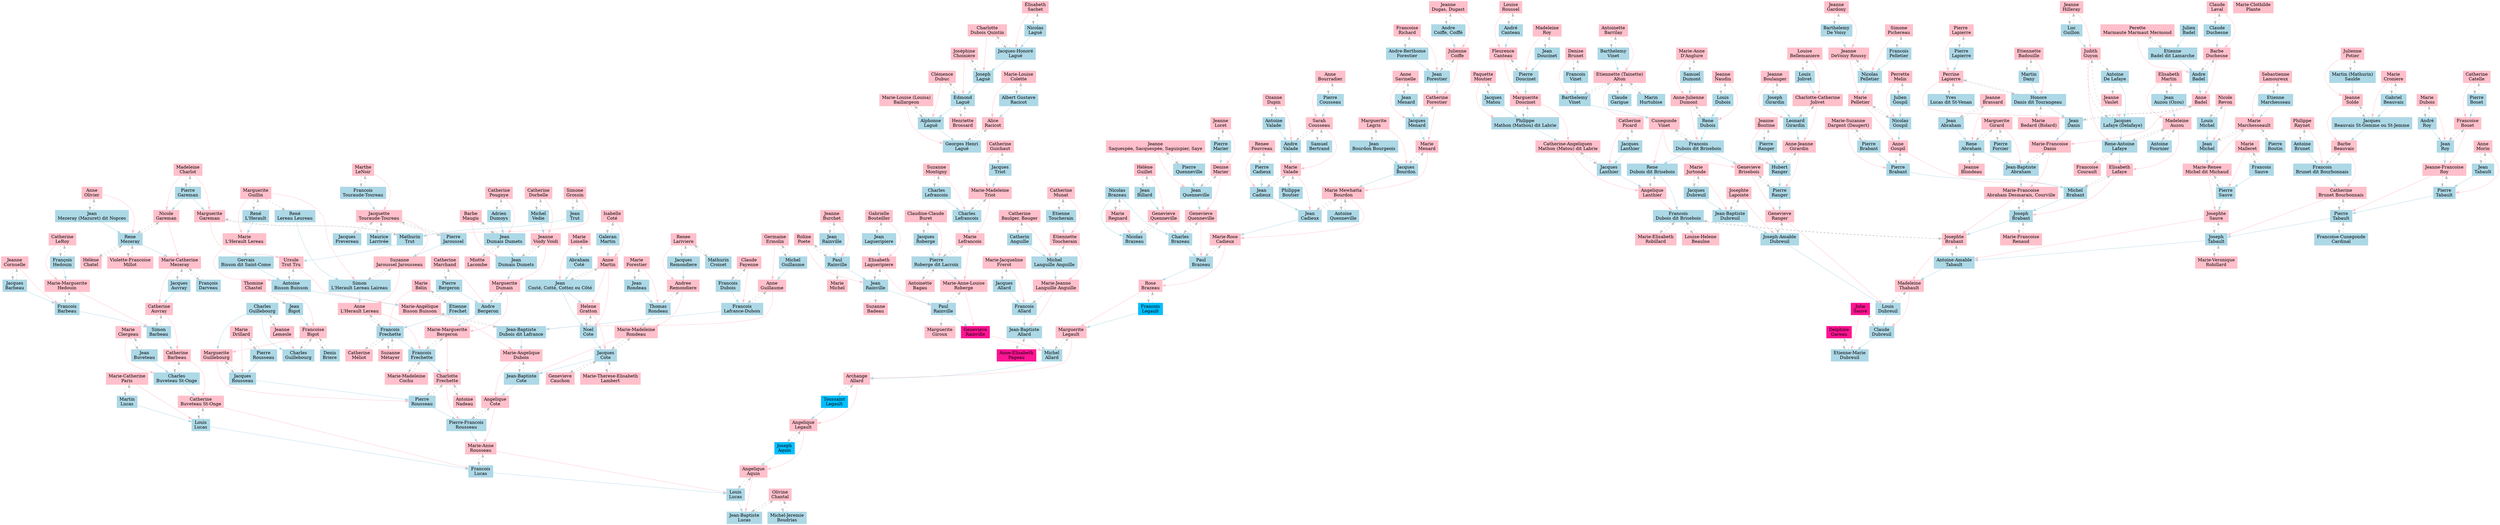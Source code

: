 digraph Genealopy {
	rankdir=TB
	"Alice.Racicot" [label="Alice
Racicot" color=pink shape=box style=filled]
	"Marie-Louise.Colette" -> "Alice.Racicot" [color=pink style=solid]
	"Albert Gustave.Racicot" -> "Alice.Racicot" [color=lightblue style=solid]
	"Georges Henri.Laguë" -> "Alice.Racicot" [color=grey style=dashed]
	"Georges Henri.Laguë" [label="Georges Henri
Laguë" color=lightblue shape=box style=filled]
	"Marie-Louise.Baillargeon" -> "Georges Henri.Laguë" [color=pink style=solid]
	"Alphonse.Laguë" -> "Georges Henri.Laguë" [color=lightblue style=solid]
	"Alice.Racicot" -> "Georges Henri.Laguë" [color=grey style=dashed]
	"Marie-Louise.Baillargeon" [label="Marie-Louise (Louisa)
Baillargeon" color=pink shape=box style=filled]
	"Alphonse.Laguë" -> "Marie-Louise.Baillargeon" [color=grey style=dashed]
	"Alphonse.Laguë" [label="Alphonse
Laguë" color=lightblue shape=box style=filled]
	"Clémence.Dubuc" -> "Alphonse.Laguë" [color=pink style=solid]
	"Edmond.Laguë" -> "Alphonse.Laguë" [color=lightblue style=solid]
	"Marie-Louise.Baillargeon" -> "Alphonse.Laguë" [color=grey style=dashed]
	"Olivine.Chantal" [label="Olivine
Chantal" color=pink shape=box style=filled]
	"Jean-Baptiste.Lucas" -> "Olivine.Chantal" [color=grey style=dashed]
	"Michel-Jeremie.Boudrias" -> "Olivine.Chantal" [color=grey style=dashed]
	"Jean-Baptiste.Lucas" [label="Jean-Baptiste
Lucas" color=lightblue shape=box style=filled]
	"Angelique.Aquin" -> "Jean-Baptiste.Lucas" [color=pink style=solid]
	"Louis2.Lucas" -> "Jean-Baptiste.Lucas" [color=lightblue style=solid]
	"Olivine.Chantal" -> "Jean-Baptiste.Lucas" [color=grey style=dashed]
	"Michel-Jeremie.Boudrias" [label="Michel-Jeremie
Boudrias" color=lightblue shape=box style=filled]
	"Olivine.Chantal" -> "Michel-Jeremie.Boudrias" [color=grey style=dashed]
	"Marie-Louise.Colette" [label="Marie-Louise
Colette" color=pink shape=box style=filled]
	"Albert Gustave.Racicot" -> "Marie-Louise.Colette" [color=grey style=dashed]
	"Albert Gustave.Racicot" [label="Albert Gustave
Racicot" color=lightblue shape=box style=filled]
	"Marie-Louise.Colette" -> "Albert Gustave.Racicot" [color=grey style=dashed]
	I561 [label="Delphine
Gareau" color=deeppink shape=box style=filled]
	I585 -> I561 [color=grey style=dashed]
	I585 [label="Etienne-Marie
Dubreuil" color=lightblue shape=box style=filled]
	"Julie.Sauve" -> I585 [color=pink style=solid]
	"Claude.Dubreuil" -> I585 [color=lightblue style=solid]
	I561 -> I585 [color=grey style=dashed]
	"Angelique.Aquin" [label="Angelique
Aquin" color=pink shape=box style=filled]
	"Angelique.Legault" -> "Angelique.Aquin" [color=pink style=solid]
	"Joseph.Aquin" -> "Angelique.Aquin" [color=lightblue style=solid]
	"Louis2.Lucas" -> "Angelique.Aquin" [color=grey style=dashed]
	"Louis2.Lucas" [label="Louis
Lucas" color=lightblue shape=box style=filled]
	"Marie-Anne.Rousseau" -> "Louis2.Lucas" [color=pink style=solid]
	"Francois.Lucas" -> "Louis2.Lucas" [color=lightblue style=solid]
	"Angelique.Aquin" -> "Louis2.Lucas" [color=grey style=dashed]
	"Clémence.Dubuc" [label="Clémence
Dubuc" color=pink shape=box style=filled]
	"Edmond.Laguë" -> "Clémence.Dubuc" [color=grey style=dashed]
	"Edmond.Laguë" [label="Edmond
Laguë" color=lightblue shape=box style=filled]
	"Joséphine.Choinière" -> "Edmond.Laguë" [color=pink style=solid]
	"Joseph.Laguë" -> "Edmond.Laguë" [color=lightblue style=solid]
	"Clémence.Dubuc" -> "Edmond.Laguë" [color=grey style=dashed]
	"Henriette.Brossard" -> "Edmond.Laguë" [color=grey style=dashed]
	"Henriette.Brossard" [label="Henriette
Brossard" color=pink shape=box style=filled]
	"Edmond.Laguë" -> "Henriette.Brossard" [color=grey style=dashed]
	"Julie.Sauve" [label="Julie
Sauve" color=deeppink shape=box style=filled]
	"Claude.Dubreuil" -> "Julie.Sauve" [color=grey style=dashed]
	"Claude.Dubreuil" [label="Claude
Dubreuil" color=lightblue shape=box style=filled]
	"Madeleine.Thabault" -> "Claude.Dubreuil" [color=pink style=solid]
	"Louis.Dubreuil" -> "Claude.Dubreuil" [color=lightblue style=solid]
	"Julie.Sauve" -> "Claude.Dubreuil" [color=grey style=dashed]
	"Joséphine.Choinière" [label="Joséphine
Choinière" color=pink shape=box style=filled]
	"Joseph.Laguë" -> "Joséphine.Choinière" [color=grey style=dashed]
	"Joseph.Laguë" [label="Joseph
Laguë" color=lightblue shape=box style=filled]
	"Charlotte.Dubois Quintin" -> "Joseph.Laguë" [color=pink style=solid]
	"Jacques-Honoré.Laguë" -> "Joseph.Laguë" [color=lightblue style=solid]
	"Joséphine.Choinière" -> "Joseph.Laguë" [color=grey style=dashed]
	"Angelique.Cote" [label="Angelique
Cote" color=pink shape=box style=filled]
	"Marie-Angelique.Dubois" -> "Angelique.Cote" [color=pink style=solid]
	"Jean-Baptiste.Cote" -> "Angelique.Cote" [color=lightblue style=solid]
	"Pierre-Francois.Rousseau" -> "Angelique.Cote" [color=grey style=dashed]
	"Pierre-Francois.Rousseau" [label="Pierre-Francois
Rousseau" color=lightblue shape=box style=filled]
	"Charlotte.Frechette" -> "Pierre-Francois.Rousseau" [color=pink style=solid]
	"Pierre2.Rousseau" -> "Pierre-Francois.Rousseau" [color=lightblue style=solid]
	"Angelique.Cote" -> "Pierre-Francois.Rousseau" [color=grey style=dashed]
	"Angelique.Legault" [label="Angelique
Legault" color=pink shape=box style=filled]
	"Archange.Allard" -> "Angelique.Legault" [color=pink style=solid]
	"Toussaint.Legault" -> "Angelique.Legault" [color=lightblue style=solid]
	"Joseph.Aquin" -> "Angelique.Legault" [color=grey style=dashed]
	"Joseph.Aquin" [label="Joseph
Aquin" color=deepskyblue shape=box style=filled]
	"Angelique.Legault" -> "Joseph.Aquin" [color=grey style=dashed]
	"Marie-Anne.Rousseau" [label="Marie-Anne
Rousseau" color=pink shape=box style=filled]
	"Angelique.Cote" -> "Marie-Anne.Rousseau" [color=pink style=solid]
	"Pierre-Francois.Rousseau" -> "Marie-Anne.Rousseau" [color=lightblue style=solid]
	"Francois.Lucas" -> "Marie-Anne.Rousseau" [color=grey style=dashed]
	"Francois.Lucas" [label="Francois
Lucas" color=lightblue shape=box style=filled]
	"Catherine.Buveteau" -> "Francois.Lucas" [color=pink style=solid]
	"Louis.Lucas" -> "Francois.Lucas" [color=lightblue style=solid]
	"Marie-Anne.Rousseau" -> "Francois.Lucas" [color=grey style=dashed]
	"Madeleine.Thabault" [label="Madeleine
Thabault" color=pink shape=box style=filled]
	"Josephte.Brabant" -> "Madeleine.Thabault" [color=pink style=solid]
	"Antoine-Amable.Tabault" -> "Madeleine.Thabault" [color=lightblue style=solid]
	"Louis.Dubreuil" -> "Madeleine.Thabault" [color=grey style=dashed]
	"Louis.Dubreuil" [label="Louis
Dubreuil" color=lightblue shape=box style=filled]
	"Genevieve.Ranger" -> "Louis.Dubreuil" [color=pink style=solid]
	"Joseph-Amable.Dubreuil" -> "Louis.Dubreuil" [color=lightblue style=solid]
	"Madeleine.Thabault" -> "Louis.Dubreuil" [color=grey style=dashed]
	"Archange.Allard" [label="Archange
Allard" color=pink shape=box style=filled]
	"Marguerite.Legault" -> "Archange.Allard" [color=pink style=solid]
	"Michel.Allard" -> "Archange.Allard" [color=lightblue style=solid]
	"Toussaint.Legault" -> "Archange.Allard" [color=grey style=dashed]
	"Toussaint.Legault" [label="Toussaint
Legault" color=deepskyblue shape=box style=filled]
	"Archange.Allard" -> "Toussaint.Legault" [color=grey style=dashed]
	"Catherine.Buveteau" [label="Catherine
Buveteau St-Onge" color=pink shape=box style=filled]
	"Catherine.Barbeau" -> "Catherine.Buveteau" [color=pink style=solid]
	"Charles.Buveteau" -> "Catherine.Buveteau" [color=lightblue style=solid]
	"Louis.Lucas" -> "Catherine.Buveteau" [color=grey style=dashed]
	"Louis.Lucas" [label="Louis
Lucas" color=lightblue shape=box style=filled]
	"Marie-Catherine.Paris" -> "Louis.Lucas" [color=pink style=solid]
	"Martin.Lucas" -> "Louis.Lucas" [color=lightblue style=solid]
	"Catherine.Buveteau" -> "Louis.Lucas" [color=grey style=dashed]
	"Marie-Angelique.Dubois" [label="Marie-Angelique
Dubois" color=pink shape=box style=filled]
	"Marie.Bisson" -> "Marie-Angelique.Dubois" [color=pink style=solid]
	"Jean-Baptiste.Dubois" -> "Marie-Angelique.Dubois" [color=lightblue style=solid]
	"Jean-Baptiste.Cote" -> "Marie-Angelique.Dubois" [color=grey style=dashed]
	"Jean-Baptiste.Cote" [label="Jean-Baptiste
Cote" color=lightblue shape=box style=filled]
	"Marie-Madeleine.Rondeau" -> "Jean-Baptiste.Cote" [color=pink style=solid]
	"Jacques.Cote" -> "Jean-Baptiste.Cote" [color=lightblue style=solid]
	"Marie-Angelique.Dubois" -> "Jean-Baptiste.Cote" [color=grey style=dashed]
	"Charlotte.Dubois Quintin" [label="Charlotte
Dubois Quintin" color=pink shape=box style=filled]
	"Jacques-Honoré.Laguë" -> "Charlotte.Dubois Quintin" [color=grey style=dashed]
	"Jacques-Honoré.Laguë" [label="Jacques-Honoré
Laguë" color=lightblue shape=box style=filled]
	"Élisabeth.Sachet" -> "Jacques-Honoré.Laguë" [color=pink style=solid]
	"Nicolas.Laguë" -> "Jacques-Honoré.Laguë" [color=lightblue style=solid]
	"Charlotte.Dubois Quintin" -> "Jacques-Honoré.Laguë" [color=grey style=dashed]
	"Charlotte.Frechette" [label="Charlotte
Frechette" color=pink shape=box style=filled]
	"Marie-Marguerite.Bergeron" -> "Charlotte.Frechette" [color=pink style=solid]
	"Francois2.Frechette" -> "Charlotte.Frechette" [color=lightblue style=solid]
	"Pierre2.Rousseau" -> "Charlotte.Frechette" [color=grey style=dashed]
	"Antoine.Nadeau" -> "Charlotte.Frechette" [color=grey style=dashed]
	"Antoine.Nadeau" [label="Antoine
Nadeau" color=pink shape=box style=filled]
	"Charlotte.Frechette" -> "Antoine.Nadeau" [color=grey style=dashed]
	"Pierre2.Rousseau" [label="Pierre
Rousseau" color=lightblue shape=box style=filled]
	"Marguerite.Guillebourg" -> "Pierre2.Rousseau" [color=pink style=solid]
	"Jacques.Rousseau" -> "Pierre2.Rousseau" [color=lightblue style=solid]
	"Charlotte.Frechette" -> "Pierre2.Rousseau" [color=grey style=dashed]
	"Genevieve.Ranger" [label="Genevieve
Ranger" color=pink shape=box style=filled]
	"Genevieve.Brisebois" -> "Genevieve.Ranger" [color=pink style=solid]
	"Pierre2.Ranger" -> "Genevieve.Ranger" [color=lightblue style=solid]
	"Joseph-Amable.Dubreuil" -> "Genevieve.Ranger" [color=grey style=dashed]
	"Joseph-Amable.Dubreuil" [label="Joseph-Amable
Dubreuil" color=lightblue shape=box style=filled]
	"Josephte.Lapointe" -> "Joseph-Amable.Dubreuil" [color=pink style=solid]
	"Jean-Baptiste.Dubreuil" -> "Joseph-Amable.Dubreuil" [color=lightblue style=solid]
	"Genevieve.Ranger" -> "Joseph-Amable.Dubreuil" [color=grey style=dashed]
	"Josephte.Brabant" [label="Josephte
Brabant" color=pink shape=box style=filled]
	"Marie-Francoise.Abraham" -> "Josephte.Brabant" [color=pink style=solid]
	"Joseph.Brabant" -> "Josephte.Brabant" [color=lightblue style=solid]
	"Antoine-Amable.Tabault" -> "Josephte.Brabant" [color=grey style=dashed]
	"Francois2.Dubois" -> "Josephte.Brabant" [color=grey style=dashed]
	"Francois2.Dubois" [label="Francois
Dubois dit Brisebois" color=lightblue shape=box style=filled]
	"Angelique.Lanthier" -> "Francois2.Dubois" [color=pink style=solid]
	"Rene.Brisebois" -> "Francois2.Dubois" [color=lightblue style=solid]
	"Josephte.Brabant" -> "Francois2.Dubois" [color=grey style=dashed]
	"Marie-Elisabeth.Robillard" -> "Francois2.Dubois" [color=grey style=dashed]
	"Louise-Helene.Beaulne" -> "Francois2.Dubois" [color=grey style=dashed]
	"Antoine-Amable.Tabault" [label="Antoine-Amable
Tabault" color=lightblue shape=box style=filled]
	"Josephte.Sauve" -> "Antoine-Amable.Tabault" [color=pink style=solid]
	"Joseph.Tabault" -> "Antoine-Amable.Tabault" [color=lightblue style=solid]
	"Josephte.Brabant" -> "Antoine-Amable.Tabault" [color=grey style=dashed]
	"Marie-Elisabeth.Robillard" [label="Marie-Elisabeth
Robillard" color=pink shape=box style=filled]
	"Francois2.Dubois" -> "Marie-Elisabeth.Robillard" [color=grey style=dashed]
	"Louise-Helene.Beaulne" [label="Louise-Helene
Beaulne" color=pink shape=box style=filled]
	"Francois2.Dubois" -> "Louise-Helene.Beaulne" [color=grey style=dashed]
	"Marie-Francoise.Abraham" [label="Marie-Francoise
Abraham Desmarais, Courville" color=pink shape=box style=filled]
	"Marie-Francoise.Danis" -> "Marie-Francoise.Abraham" [color=pink style=solid]
	"Jean-Baptiste.Abraham" -> "Marie-Francoise.Abraham" [color=lightblue style=solid]
	"Joseph.Brabant" -> "Marie-Francoise.Abraham" [color=grey style=dashed]
	"Joseph.Brabant" [label="Joseph
Brabant" color=lightblue shape=box style=filled]
	"Elisabeth.Lafaye" -> "Joseph.Brabant" [color=pink style=solid]
	"Michel.Brabant" -> "Joseph.Brabant" [color=lightblue style=solid]
	"Marie-Francoise.Renaud" -> "Joseph.Brabant" [color=grey style=dashed]
	"Marie-Francoise.Abraham" -> "Joseph.Brabant" [color=grey style=dashed]
	"Marie-Francoise.Renaud" [label="Marie-Francoise
Renaud" color=pink shape=box style=filled]
	"Joseph.Brabant" -> "Marie-Francoise.Renaud" [color=grey style=dashed]
	"Catherine.Barbeau" [label="Catherine
Barbeau" color=pink shape=box style=filled]
	"Catherine.Auvray" -> "Catherine.Barbeau" [color=pink style=solid]
	"Simon.Barbeau" -> "Catherine.Barbeau" [color=lightblue style=solid]
	"Charles.Buveteau" -> "Catherine.Barbeau" [color=grey style=dashed]
	"Charles.Buveteau" [label="Charles
Buveteau St-Onge" color=lightblue shape=box style=filled]
	"Marie.Clergeau" -> "Charles.Buveteau" [color=pink style=solid]
	"Jean.Buveteau" -> "Charles.Buveteau" [color=lightblue style=solid]
	"Catherine.Barbeau" -> "Charles.Buveteau" [color=grey style=dashed]
	"Marie-Marguerite.Bergeron" [label="Marie-Marguerite
Bergeron" color=pink shape=box style=filled]
	"Marguerite.Dumais" -> "Marie-Marguerite.Bergeron" [color=pink style=solid]
	"Andre.Bergeron" -> "Marie-Marguerite.Bergeron" [color=lightblue style=solid]
	"Francois2.Frechette" -> "Marie-Marguerite.Bergeron" [color=grey style=dashed]
	"Francois2.Frechette" [label="Francois
Frechette" color=lightblue shape=box style=filled]
	"Anne.L'Herault" -> "Francois2.Frechette" [color=pink style=solid]
	"Francois.Frechette" -> "Francois2.Frechette" [color=lightblue style=solid]
	"Marie-Marguerite.Bergeron" -> "Francois2.Frechette" [color=grey style=dashed]
	"Marie-Madeleine.Cochu" -> "Francois2.Frechette" [color=grey style=dashed]
	"Marie-Madeleine.Cochu" [label="Marie-Madeleine
Cochu" color=pink shape=box style=filled]
	"Francois2.Frechette" -> "Marie-Madeleine.Cochu" [color=grey style=dashed]
	"Marie.Bisson" [label="Marie-Angélique
Bisson Buisson" color=pink shape=box style=filled]
	"Ursule.Trut" -> "Marie.Bisson" [color=pink style=solid]
	"Antoine.Bisson" -> "Marie.Bisson" [color=lightblue style=solid]
	"Jean-Baptiste.Dubois" -> "Marie.Bisson" [color=grey style=dashed]
	"Jean-Baptiste.Dubois" [label="Jean-Baptiste
Dubois dit Lafrance" color=lightblue shape=box style=filled]
	"Anne.Guillaume" -> "Jean-Baptiste.Dubois" [color=pink style=solid]
	"Francois4.Dubois" -> "Jean-Baptiste.Dubois" [color=lightblue style=solid]
	"Marie.Bisson" -> "Jean-Baptiste.Dubois" [color=grey style=dashed]
	"Genevieve.Brisebois" [label="Genevieve
Brisebois" color=pink shape=box style=filled]
	"Cunegonde.Vinet" -> "Genevieve.Brisebois" [color=pink style=solid]
	"Francois.Dubois" -> "Genevieve.Brisebois" [color=lightblue style=solid]
	"Pierre2.Ranger" -> "Genevieve.Brisebois" [color=grey style=dashed]
	"Pierre2.Ranger" [label="Pierre
Ranger" color=lightblue shape=box style=filled]
	"Anne-Jeanne.Girardin" -> "Pierre2.Ranger" [color=pink style=solid]
	"Hubert.Ranger" -> "Pierre2.Ranger" [color=lightblue style=solid]
	"Genevieve.Brisebois" -> "Pierre2.Ranger" [color=grey style=dashed]
	"Marie-Madeleine.Rondeau" [label="Marie-Madeleine
Rondeau" color=pink shape=box style=filled]
	"Andree.Remondiere" -> "Marie-Madeleine.Rondeau" [color=pink style=solid]
	"Thomas.Rondeau" -> "Marie-Madeleine.Rondeau" [color=lightblue style=solid]
	"Jacques.Cote" -> "Marie-Madeleine.Rondeau" [color=grey style=dashed]
	"Jacques.Cote" [label="Jacques
Cote" color=lightblue shape=box style=filled]
	"Helene.Gratton" -> "Jacques.Cote" [color=pink style=solid]
	"Noel.Cote" -> "Jacques.Cote" [color=lightblue style=solid]
	"Marie-Madeleine.Rondeau" -> "Jacques.Cote" [color=grey style=dashed]
	"Genevieve.Cauchon" -> "Jacques.Cote" [color=grey style=dashed]
	"Marie-Therese-Elisabeth.Lambert" -> "Jacques.Cote" [color=grey style=dashed]
	"Genevieve.Cauchon" [label="Genevieve
Cauchon" color=pink shape=box style=filled]
	"Jacques.Cote" -> "Genevieve.Cauchon" [color=grey style=dashed]
	"Marie-Therese-Elisabeth.Lambert" [label="Marie-Therese-Elisabeth
Lambert" color=pink shape=box style=filled]
	"Jacques.Cote" -> "Marie-Therese-Elisabeth.Lambert" [color=grey style=dashed]
	"Marguerite.Guillebourg" [label="Marguerite
Guillebourg" color=pink shape=box style=filled]
	"Francoise.Bigot" -> "Marguerite.Guillebourg" [color=pink style=solid]
	"Charles.Guillebourg" -> "Marguerite.Guillebourg" [color=lightblue style=solid]
	"Jacques.Rousseau" -> "Marguerite.Guillebourg" [color=grey style=dashed]
	"Jacques.Rousseau" [label="Jacques
Rousseau" color=lightblue shape=box style=filled]
	"Marie.Drillard" -> "Jacques.Rousseau" [color=pink style=solid]
	"Pierre.Rousseau" -> "Jacques.Rousseau" [color=lightblue style=solid]
	"Marguerite.Guillebourg" -> "Jacques.Rousseau" [color=grey style=dashed]
	"Elisabeth.Lafaye" [label="Elisabeth
Lafaye" color=pink shape=box style=filled]
	"Madeleine.Auzou" -> "Elisabeth.Lafaye" [color=pink style=solid]
	"Rene-Antoine.Lafaye" -> "Elisabeth.Lafaye" [color=lightblue style=solid]
	"Michel.Brabant" -> "Elisabeth.Lafaye" [color=grey style=dashed]
	"Michel.Brabant" [label="Michel
Brabant" color=lightblue shape=box style=filled]
	"Anne.Goupil" -> "Michel.Brabant" [color=pink style=solid]
	"Pierre2.Brabant" -> "Michel.Brabant" [color=lightblue style=solid]
	"Elisabeth.Lafaye" -> "Michel.Brabant" [color=grey style=dashed]
	"Angelique.Lanthier" [label="Angelique
Lanthier" color=pink shape=box style=filled]
	"Catherine-Angelique.Mathon" -> "Angelique.Lanthier" [color=pink style=solid]
	"Jacques2.Lanthier" -> "Angelique.Lanthier" [color=lightblue style=solid]
	"Rene.Brisebois" -> "Angelique.Lanthier" [color=grey style=dashed]
	"Rene.Brisebois" [label="Rene
Dubois dit Brisebois" color=lightblue shape=box style=filled]
	"Cunegonde.Vinet" -> "Rene.Brisebois" [color=pink style=solid]
	"Francois.Dubois" -> "Rene.Brisebois" [color=lightblue style=solid]
	"Angelique.Lanthier" -> "Rene.Brisebois" [color=grey style=dashed]
	"Josephte.Lapointe" [label="Josephte
Lapointe" color=pink shape=box style=filled]
	"Jean-Baptiste.Dubreuil" -> "Josephte.Lapointe" [color=grey style=dashed]
	"Jean-Baptiste.Dubreuil" [label="Jean-Baptiste
Dubreuil" color=lightblue shape=box style=filled]
	"Marie.Jurtonde" -> "Jean-Baptiste.Dubreuil" [color=pink style=solid]
	"Jacques.Dubreuil" -> "Jean-Baptiste.Dubreuil" [color=lightblue style=solid]
	"Josephte.Lapointe" -> "Jean-Baptiste.Dubreuil" [color=grey style=dashed]
	"Marguerite.Legault" [label="Marguerite
Legault" color=pink shape=box style=filled]
	"Rose.Brazeau" -> "Marguerite.Legault" [color=pink style=solid]
	"Francois.Legault" -> "Marguerite.Legault" [color=lightblue style=solid]
	"Michel.Allard" -> "Marguerite.Legault" [color=grey style=dashed]
	"Michel.Allard" [label="Michel
Allard" color=lightblue shape=box style=filled]
	"Genevieve.Rainville" -> "Michel.Allard" [color=pink style=solid]
	"Jean-Baptiste.Allard" -> "Michel.Allard" [color=lightblue style=solid]
	"Marguerite.Legault" -> "Michel.Allard" [color=grey style=dashed]
	"Marie-Catherine.Paris" [label="Marie-Catherine
Paris" color=pink shape=box style=filled]
	"Martin.Lucas" -> "Marie-Catherine.Paris" [color=grey style=dashed]
	"Martin.Lucas" [label="Martin
Lucas" color=lightblue shape=box style=filled]
	"Marie-Catherine.Paris" -> "Martin.Lucas" [color=grey style=dashed]
	"Élisabeth.Sachet" [label="Élisabeth
Sachet" color=pink shape=box style=filled]
	"Nicolas.Laguë" -> "Élisabeth.Sachet" [color=grey style=dashed]
	"Nicolas.Laguë" [label="Nicolas
Laguë" color=lightblue shape=box style=filled]
	"Élisabeth.Sachet" -> "Nicolas.Laguë" [color=grey style=dashed]
	"Josephte.Sauve" [label="Josephte
Sauve" color=pink shape=box style=filled]
	"Marie-Renee.Michel" -> "Josephte.Sauve" [color=pink style=solid]
	"Pierre.Sauve" -> "Josephte.Sauve" [color=lightblue style=solid]
	"Joseph.Tabault" -> "Josephte.Sauve" [color=grey style=dashed]
	"Joseph.Tabault" [label="Joseph
Tabault" color=lightblue shape=box style=filled]
	"Catherine.Brunet" -> "Joseph.Tabault" [color=pink style=solid]
	"Pierre2.Tabault" -> "Joseph.Tabault" [color=lightblue style=solid]
	"Josephte.Sauve" -> "Joseph.Tabault" [color=grey style=dashed]
	"Marie-Veronique.Robillard" -> "Joseph.Tabault" [color=grey style=dashed]
	"Marie-Veronique.Robillard" [label="Marie-Veronique
Robillard" color=pink shape=box style=filled]
	"Joseph.Tabault" -> "Marie-Veronique.Robillard" [color=grey style=dashed]
	"Catherine.Auvray" [label="Catherine
Auvray" color=pink shape=box style=filled]
	"Marie-Catherine.Mezeray" -> "Catherine.Auvray" [color=pink style=solid]
	"Jacques.Auvray" -> "Catherine.Auvray" [color=lightblue style=solid]
	"Simon.Barbeau" -> "Catherine.Auvray" [color=grey style=dashed]
	"Simon.Barbeau" [label="Simon
Barbeau" color=lightblue shape=box style=filled]
	"Marie-Marguerite.Hedouin" -> "Simon.Barbeau" [color=pink style=solid]
	"Francois.Barbeau" -> "Simon.Barbeau" [color=lightblue style=solid]
	"Catherine.Auvray" -> "Simon.Barbeau" [color=grey style=dashed]
	"Madeleine.Auzou" [label="Madeleine
Auzou" color=pink shape=box style=filled]
	"Elisabeth.Martin" -> "Madeleine.Auzou" [color=pink style=solid]
	"Jean.Auzou" -> "Madeleine.Auzou" [color=lightblue style=solid]
	"Rene-Antoine.Lafaye" -> "Madeleine.Auzou" [color=grey style=dashed]
	"Antoine.Fournier" -> "Madeleine.Auzou" [color=grey style=dashed]
	"Antoine.Fournier" [label="Antoine
Fournier" color=lightblue shape=box style=filled]
	"Madeleine.Auzou" -> "Antoine.Fournier" [color=grey style=dashed]
	"Rene-Antoine.Lafaye" [label="Rene-Antoine
Lafaye" color=lightblue shape=box style=filled]
	"Judith.Guyon" -> "Rene-Antoine.Lafaye" [color=pink style=solid]
	"Jacques.Lafaye" -> "Rene-Antoine.Lafaye" [color=lightblue style=solid]
	"Madeleine.Auzou" -> "Rene-Antoine.Lafaye" [color=grey style=dashed]
	"Francoise.Courault" -> "Rene-Antoine.Lafaye" [color=grey style=dashed]
	"Francoise.Courault" [label="Francoise
Courault" color=pink shape=box style=filled]
	"Rene-Antoine.Lafaye" -> "Francoise.Courault" [color=grey style=dashed]
	"Francoise.Bigot" [label="Francoise
Bigot" color=pink shape=box style=filled]
	"Thomine.Chastel" -> "Francoise.Bigot" [color=pink style=solid]
	"Jean.Bigot" -> "Francoise.Bigot" [color=lightblue style=solid]
	"Charles2.Guillebourg" -> "Francoise.Bigot" [color=grey style=dashed]
	"Denis.Briere" -> "Francoise.Bigot" [color=grey style=dashed]
	"Denis.Briere" [label="Denis
Briere" color=lightblue shape=box style=filled]
	"Francoise.Bigot" -> "Denis.Briere" [color=grey style=dashed]
	"Charles2.Guillebourg" [label="Charles
Guillebourg" color=lightblue shape=box style=filled]
	"Jeanne.Lemesle" -> "Charles2.Guillebourg" [color=pink style=solid]
	"Charles.Guillebourg" -> "Charles2.Guillebourg" [color=lightblue style=solid]
	"Francoise.Bigot" -> "Charles2.Guillebourg" [color=grey style=dashed]
	"Rose.Brazeau" [label="Rose
Brazeau" color=pink shape=box style=filled]
	"Marie-Rose.Cadieux" -> "Rose.Brazeau" [color=pink style=solid]
	"Paul.Brazeau" -> "Rose.Brazeau" [color=lightblue style=solid]
	"Francois.Legault" -> "Rose.Brazeau" [color=grey style=dashed]
	"Francois.Legault" [label="Francois
Legault" color=deepskyblue shape=box style=filled]
	"Rose.Brazeau" -> "Francois.Legault" [color=grey style=dashed]
	"Catherine.Brunet" [label="Catherine
Brunet Bourbonnais" color=pink shape=box style=filled]
	"Barbe.Beauvais" -> "Catherine.Brunet" [color=pink style=solid]
	"Francois.Brunet" -> "Catherine.Brunet" [color=lightblue style=solid]
	"Pierre2.Tabault" -> "Catherine.Brunet" [color=grey style=dashed]
	"Pierre2.Tabault" [label="Pierre
Tabault" color=lightblue shape=box style=filled]
	"Jeanne-Francoise.Roy" -> "Pierre2.Tabault" [color=pink style=solid]
	"Pierre.Tabault" -> "Pierre2.Tabault" [color=lightblue style=solid]
	"Catherine.Brunet" -> "Pierre2.Tabault" [color=grey style=dashed]
	"Francoise-Cunegonde.Cardinal" -> "Pierre2.Tabault" [color=grey style=dashed]
	"Francoise-Cunegonde.Cardinal" [label="Francoise-Cunegonde
Cardinal" color=lightblue shape=box style=filled]
	"Pierre2.Tabault" -> "Francoise-Cunegonde.Cardinal" [color=grey style=dashed]
	"Marie.Clergeau" [label="Marie
Clergeau" color=pink shape=box style=filled]
	"Jean.Buveteau" -> "Marie.Clergeau" [color=grey style=dashed]
	"Jean.Buveteau" [label="Jean
Buveteau" color=lightblue shape=box style=filled]
	"Marie.Clergeau" -> "Jean.Buveteau" [color=grey style=dashed]
	"Marie-Francoise.Danis" [label="Marie-Francoise
Danis" color=pink shape=box style=filled]
	"Anne.Badel" -> "Marie-Francoise.Danis" [color=pink style=solid]
	"Jean.Danis" -> "Marie-Francoise.Danis" [color=lightblue style=solid]
	"Jean-Baptiste.Abraham" -> "Marie-Francoise.Danis" [color=grey style=dashed]
	"Jean-Baptiste.Abraham" [label="Jean-Baptiste
Abraham" color=lightblue shape=box style=filled]
	"Marguerite.Girard" -> "Jean-Baptiste.Abraham" [color=pink style=solid]
	"Rene.Abraham" -> "Jean-Baptiste.Abraham" [color=lightblue style=solid]
	"Marie-Francoise.Danis" -> "Jean-Baptiste.Abraham" [color=grey style=dashed]
	"Marie.Drillard" [label="Marie
Drillard" color=pink shape=box style=filled]
	"Pierre.Rousseau" -> "Marie.Drillard" [color=grey style=dashed]
	"Pierre.Rousseau" [label="Pierre
Rousseau" color=lightblue shape=box style=filled]
	"Marie.Drillard" -> "Pierre.Rousseau" [color=grey style=dashed]
	"Marguerite.Dumais" [label="Marguerite
Dumais" color=pink shape=box style=filled]
	"Jeanne.Voidy" -> "Marguerite.Dumais" [color=pink style=solid]
	"Jean2.Dumais" -> "Marguerite.Dumais" [color=lightblue style=solid]
	"Andre.Bergeron" -> "Marguerite.Dumais" [color=grey style=dashed]
	"Andre.Bergeron" [label="Andre
Bergeron" color=lightblue shape=box style=filled]
	"Catherine.Marchand" -> "Andre.Bergeron" [color=pink style=solid]
	"Pierre.Bergeron" -> "Andre.Bergeron" [color=lightblue style=solid]
	"Marguerite.Dumais" -> "Andre.Bergeron" [color=grey style=dashed]
	"Anne-Jeanne.Girardin" [label="Anne-Jeanne
Girardin" color=pink shape=box style=filled]
	"Charlotte-Catherine.Jolivet" -> "Anne-Jeanne.Girardin" [color=pink style=solid]
	"Leonard.Girardin" -> "Anne-Jeanne.Girardin" [color=lightblue style=solid]
	"Hubert.Ranger" -> "Anne-Jeanne.Girardin" [color=grey style=dashed]
	"Hubert.Ranger" [label="Hubert
Ranger" color=lightblue shape=box style=filled]
	"Jeanne.Boutine" -> "Hubert.Ranger" [color=pink style=solid]
	"Pierre.Ranger" -> "Hubert.Ranger" [color=lightblue style=solid]
	"Anne-Jeanne.Girardin" -> "Hubert.Ranger" [color=grey style=dashed]
	"Anne.Goupil" [label="Anne
Goupil" color=pink shape=box style=filled]
	"Marie.Pelletier" -> "Anne.Goupil" [color=pink style=solid]
	"Nicolas.Goupil" -> "Anne.Goupil" [color=lightblue style=solid]
	"Pierre2.Brabant" -> "Anne.Goupil" [color=grey style=dashed]
	"Pierre2.Brabant" [label="Pierre
Brabant" color=lightblue shape=box style=filled]
	"Marie-Suzanne.Dargent" -> "Pierre2.Brabant" [color=pink style=solid]
	"Pierre.Brabant" -> "Pierre2.Brabant" [color=lightblue style=solid]
	"Anne.Goupil" -> "Pierre2.Brabant" [color=grey style=dashed]
	"Helene.Gratton" [label="Helene
Gratton" color=pink shape=box style=filled]
	"Anne.Martin" -> "Helene.Gratton" [color=pink style=solid]
	"Jean.Cote" -> "Helene.Gratton" [color=lightblue style=solid]
	"Noel.Cote" -> "Helene.Gratton" [color=grey style=dashed]
	"Noel.Cote" [label="Noel
Cote" color=lightblue shape=box style=filled]
	"Anne.Martin" -> "Noel.Cote" [color=pink style=solid]
	"Jean.Cote" -> "Noel.Cote" [color=lightblue style=solid]
	"Helene.Gratton" -> "Noel.Cote" [color=grey style=dashed]
	"Anne.Guillaume" [label="Anne
Guillaume" color=pink shape=box style=filled]
	"Germaine.Ermolin" -> "Anne.Guillaume" [color=pink style=solid]
	"Michel.Guillaume" -> "Anne.Guillaume" [color=lightblue style=solid]
	"Francois4.Dubois" -> "Anne.Guillaume" [color=grey style=dashed]
	"Francois4.Dubois" [label="Francois
Lafrance-Dubois" color=lightblue shape=box style=filled]
	"Claude.Fayenne" -> "Francois4.Dubois" [color=pink style=solid]
	"Francois3.Dubois" -> "Francois4.Dubois" [color=lightblue style=solid]
	"Anne.Guillaume" -> "Francois4.Dubois" [color=grey style=dashed]
	"Marie.Jurtonde" [label="Marie
Jurtonde" color=pink shape=box style=filled]
	"Jacques.Dubreuil" -> "Marie.Jurtonde" [color=grey style=dashed]
	"Jacques.Dubreuil" [label="Jacques
Dubreuil" color=lightblue shape=box style=filled]
	"Marie.Jurtonde" -> "Jacques.Dubreuil" [color=grey style=dashed]
	"Anne.L'Herault" [label="Anne
L'Herault Lereau" color=pink shape=box style=filled]
	"Suzanne.Jaroussel" -> "Anne.L'Herault" [color=pink style=solid]
	"Simon.L'Herault" -> "Anne.L'Herault" [color=lightblue style=solid]
	"Francois.Frechette" -> "Anne.L'Herault" [color=grey style=dashed]
	"Francois.Frechette" [label="Francois
Frechette" color=lightblue shape=box style=filled]
	"Marie.Bélin" -> "Francois.Frechette" [color=pink style=solid]
	"Etienne.Frechet" -> "Francois.Frechette" [color=lightblue style=solid]
	"Anne.L'Herault" -> "Francois.Frechette" [color=grey style=dashed]
	"Catherine.Méliot" -> "Francois.Frechette" [color=grey style=dashed]
	"Suzanne.Métayer" -> "Francois.Frechette" [color=grey style=dashed]
	"Catherine.Méliot" [label="Catherine
Méliot" color=pink shape=box style=filled]
	"Francois.Frechette" -> "Catherine.Méliot" [color=grey style=dashed]
	"Suzanne.Métayer" [label="Suzanne
Métayer" color=pink shape=box style=filled]
	"Francois.Frechette" -> "Suzanne.Métayer" [color=grey style=dashed]
	"Catherine-Angelique.Mathon" [label="Catherine-Angeliquen
Mathon (Matou) dit Labrie" color=pink shape=box style=filled]
	"Marguerite.Doucinet" -> "Catherine-Angelique.Mathon" [color=pink style=solid]
	"Philippe.Mathon" -> "Catherine-Angelique.Mathon" [color=lightblue style=solid]
	"Jacques2.Lanthier" -> "Catherine-Angelique.Mathon" [color=grey style=dashed]
	"Jacques2.Lanthier" [label="Jacques
Lanthier" color=lightblue shape=box style=filled]
	"Catherine.Picard" -> "Jacques2.Lanthier" [color=pink style=solid]
	"Jacques.Lanthier" -> "Jacques2.Lanthier" [color=lightblue style=solid]
	"Catherine-Angelique.Mathon" -> "Jacques2.Lanthier" [color=grey style=dashed]
	"Marie-Renee.Michel" [label="Marie-Renee
Michel dit Michaud" color=pink shape=box style=filled]
	"Marie.Marchesseault" -> "Marie-Renee.Michel" [color=pink style=solid]
	"Jean.Michel" -> "Marie-Renee.Michel" [color=lightblue style=solid]
	"Pierre.Sauve" -> "Marie-Renee.Michel" [color=grey style=dashed]
	"Pierre.Sauve" [label="Pierre
Sauve" color=lightblue shape=box style=filled]
	"Marie.Malleret" -> "Pierre.Sauve" [color=pink style=solid]
	"Francois.Sauve" -> "Pierre.Sauve" [color=lightblue style=solid]
	"Marie-Renee.Michel" -> "Pierre.Sauve" [color=grey style=dashed]
	"Catherine.Picard" [label="Catherine
Picard" color=pink shape=box style=filled]
	"Jacques.Lanthier" -> "Catherine.Picard" [color=grey style=dashed]
	"Jacques.Lanthier" [label="Jacques
Lanthier" color=lightblue shape=box style=filled]
	"Catherine.Picard" -> "Jacques.Lanthier" [color=grey style=dashed]
	"Genevieve.Rainville" [label="Genevieve
Rainville" color=deeppink shape=box style=filled]
	"Marie-Anne-Louise.Roberge" -> "Genevieve.Rainville" [color=pink style=solid]
	"Paul2.Rainville" -> "Genevieve.Rainville" [color=lightblue style=solid]
	"Jean-Baptiste.Allard" [label="Jean-Baptiste
Allard" color=lightblue shape=box style=filled]
	"Marie-Jeanne.Languille" -> "Jean-Baptiste.Allard" [color=pink style=solid]
	"Francois.Allard" -> "Jean-Baptiste.Allard" [color=lightblue style=solid]
	"Anne-Elisabeth.Pageau" -> "Jean-Baptiste.Allard" [color=grey style=dashed]
	"Marie-Clothilde.Plante" [label="Marie-Clothilde
Plante" color=pink shape=box style=filled]
	"Andree.Remondiere" [label="Andree
Remondiere" color=pink shape=box style=filled]
	"Renee.Lariviere" -> "Andree.Remondiere" [color=pink style=solid]
	"Jacques.Remondiere" -> "Andree.Remondiere" [color=lightblue style=solid]
	"Thomas.Rondeau" -> "Andree.Remondiere" [color=grey style=dashed]
	"Thomas.Rondeau" [label="Thomas
Rondeau" color=lightblue shape=box style=filled]
	"Marie.Forestier" -> "Thomas.Rondeau" [color=pink style=solid]
	"Jean.Rondeau" -> "Thomas.Rondeau" [color=lightblue style=solid]
	"Andree.Remondiere" -> "Thomas.Rondeau" [color=grey style=dashed]
	"Ursule.Trut" [label="Ursule
Trut Tru" color=pink shape=box style=filled]
	"Marguerite.Gareman" -> "Ursule.Trut" [color=pink style=solid]
	"Mathurin.Trut" -> "Ursule.Trut" [color=lightblue style=solid]
	"Antoine.Bisson" -> "Ursule.Trut" [color=grey style=dashed]
	"Antoine.Bisson" [label="Antoine
Bisson Buisson" color=lightblue shape=box style=filled]
	"Marie.L'Herault" -> "Antoine.Bisson" [color=pink style=solid]
	"Gervais.Bisson" -> "Antoine.Bisson" [color=lightblue style=solid]
	"Ursule.Trut" -> "Antoine.Bisson" [color=grey style=dashed]
	"Cunegonde.Vinet" [label="Cunegonde
Vinet" color=pink shape=box style=filled]
	"Etiennette.Alton" -> "Cunegonde.Vinet" [color=pink style=solid]
	"Barthelemy.Vinet" -> "Cunegonde.Vinet" [color=lightblue style=solid]
	"Francois.Dubois" -> "Cunegonde.Vinet" [color=grey style=dashed]
	"Francois.Dubois" [label="Francois
Dubois dit Brisebois" color=lightblue shape=box style=filled]
	"Anne-Julienne.Dumont" -> "Francois.Dubois" [color=pink style=solid]
	"Rene.Dubois" -> "Francois.Dubois" [color=lightblue style=solid]
	"Cunegonde.Vinet" -> "Francois.Dubois" [color=grey style=dashed]
	"Etiennette.Alton" [label="Etiennette (Tainette)
Alton" color=pink shape=box style=filled]
	"Antoinette.Barrilay" -> "Etiennette.Alton" [color=pink style=solid]
	"Francois-Marechal.Alton" -> "Etiennette.Alton" [color=lightblue style=solid]
	"Marin.Hurtubise" -> "Etiennette.Alton" [color=grey style=dashed]
	"Claude.Garigue" -> "Etiennette.Alton" [color=grey style=dashed]
	"Barthelemy.Vinet" -> "Etiennette.Alton" [color=grey style=dashed]
	"Marin.Hurtubise" [label="Marin
Hurtubise" color=lightblue shape=box style=filled]
	"Etiennette.Alton" -> "Marin.Hurtubise" [color=grey style=dashed]
	"Claude.Garigue" [label="Claude
Garigue" color=lightblue shape=box style=filled]
	"Etiennette.Alton" -> "Claude.Garigue" [color=grey style=dashed]
	"Barthelemy.Vinet" [label="Barthelemy
Vinet" color=lightblue shape=box style=filled]
	"Denise.Brunet" -> "Barthelemy.Vinet" [color=pink style=solid]
	"Francois.Vinet" -> "Barthelemy.Vinet" [color=lightblue style=solid]
	"Etiennette.Alton" -> "Barthelemy.Vinet" [color=grey style=dashed]
	"Anne.Badel" [label="Anne
Badel" color=pink shape=box style=filled]
	"Barbe.Duchesne" -> "Anne.Badel" [color=pink style=solid]
	"Andre.Badel" -> "Anne.Badel" [color=lightblue style=solid]
	"Jean.Danis" -> "Anne.Badel" [color=grey style=dashed]
	"Jean.Danis" [label="Jean
Danis" color=lightblue shape=box style=filled]
	"Perrine.Lapierre" -> "Jean.Danis" [color=pink style=solid]
	"Honore.Danis" -> "Jean.Danis" [color=lightblue style=solid]
	"Anne.Badel" -> "Jean.Danis" [color=grey style=dashed]
	"Barbe.Beauvais" [label="Barbe
Beauvais" color=pink shape=box style=filled]
	"Jeanne.Solde" -> "Barbe.Beauvais" [color=pink style=solid]
	"Jacques.Beauvais" -> "Barbe.Beauvais" [color=lightblue style=solid]
	"Francois.Brunet" -> "Barbe.Beauvais" [color=grey style=dashed]
	"Francois.Brunet" [label="Francois
Brunet dit Bourbonnais" color=lightblue shape=box style=filled]
	"Philippe.Raynet" -> "Francois.Brunet" [color=pink style=solid]
	"Antoine.Brunet" -> "Francois.Brunet" [color=lightblue style=solid]
	"Barbe.Beauvais" -> "Francois.Brunet" [color=grey style=dashed]
	"Marie.Bélin" [label="Marie
Bélin" color=pink shape=box style=filled]
	"Etienne.Frechet" -> "Marie.Bélin" [color=grey style=dashed]
	"Etienne.Frechet" [label="Etienne
Frechet" color=lightblue shape=box style=filled]
	"Marie.Bélin" -> "Etienne.Frechet" [color=grey style=dashed]
	"Jeanne.Boutine" [label="Jeanne
Boutine" color=pink shape=box style=filled]
	"Pierre.Ranger" -> "Jeanne.Boutine" [color=grey style=dashed]
	"Pierre.Ranger" [label="Pierre
Ranger" color=lightblue shape=box style=filled]
	"Jeanne.Boutine" -> "Pierre.Ranger" [color=grey style=dashed]
	"Marie-Rose.Cadieux" [label="Marie-Rose
Cadieux" color=pink shape=box style=filled]
	"Marie.Bourdon" -> "Marie-Rose.Cadieux" [color=pink style=solid]
	"Jean2.Cadieux" -> "Marie-Rose.Cadieux" [color=lightblue style=solid]
	"Paul.Brazeau" -> "Marie-Rose.Cadieux" [color=grey style=dashed]
	"Paul.Brazeau" [label="Paul
Brazeau" color=lightblue shape=box style=filled]
	"Genevieve.Quenneville" -> "Paul.Brazeau" [color=pink style=solid]
	"Charles.Brazeau" -> "Paul.Brazeau" [color=lightblue style=solid]
	"Marie-Rose.Cadieux" -> "Paul.Brazeau" [color=grey style=dashed]
	"Thomine.Chastel" [label="Thomine
Chastel" color=pink shape=box style=filled]
	"Jean.Bigot" [label="Jean
Bigot" color=lightblue shape=box style=filled]
	"Thomine.Chastel" -> "Jean.Bigot" [color=grey style=dashed]
	"Marguerite.Doucinet" [label="Marguerite
Doucinet" color=pink shape=box style=filled]
	"Fleurence.Canteau" -> "Marguerite.Doucinet" [color=pink style=solid]
	"Pierre.Doucinet" -> "Marguerite.Doucinet" [color=lightblue style=solid]
	"Philippe.Mathon" -> "Marguerite.Doucinet" [color=grey style=dashed]
	"Philippe.Mathon" [label="Philippe
Mathon (Mathou) dit Labrie" color=lightblue shape=box style=filled]
	"Paquette.Moutier" -> "Philippe.Mathon" [color=pink style=solid]
	"Jacques.Matou" -> "Philippe.Mathon" [color=lightblue style=solid]
	"Marguerite.Doucinet" -> "Philippe.Mathon" [color=grey style=dashed]
	"Anne-Julienne.Dumont" [label="Anne-Julienne
Dumont" color=pink shape=box style=filled]
	"Marie-Anne.D'Anglure" -> "Anne-Julienne.Dumont" [color=pink style=solid]
	"Samuel.Dumont" -> "Anne-Julienne.Dumont" [color=lightblue style=solid]
	"Rene.Dubois" -> "Anne-Julienne.Dumont" [color=grey style=dashed]
	"Rene.Dubois" [label="Rene
Dubois" color=lightblue shape=box style=filled]
	"Jeanne.Naudin" -> "Rene.Dubois" [color=pink style=solid]
	"Louis.Dubois" -> "Rene.Dubois" [color=lightblue style=solid]
	"Anne-Julienne.Dumont" -> "Rene.Dubois" [color=grey style=dashed]
	"Germaine.Ermolin" [label="Germaine
Ermolin" color=pink shape=box style=filled]
	"Michel.Guillaume" -> "Germaine.Ermolin" [color=grey style=dashed]
	"Michel.Guillaume" [label="Michel
Guillaume" color=lightblue shape=box style=filled]
	"Germaine.Ermolin" -> "Michel.Guillaume" [color=grey style=dashed]
	"Claude.Fayenne" [label="Claude
Fayenne" color=pink shape=box style=filled]
	"Francois3.Dubois" -> "Claude.Fayenne" [color=grey style=dashed]
	"Francois3.Dubois" [label="Francois
Dubois" color=lightblue shape=box style=filled]
	"Claude.Fayenne" -> "Francois3.Dubois" [color=grey style=dashed]
	"Marie.Forestier" [label="Marie
Forestier" color=pink shape=box style=filled]
	"Jean.Rondeau" -> "Marie.Forestier" [color=grey style=dashed]
	"Jean.Rondeau" [label="Jean
Rondeau" color=lightblue shape=box style=filled]
	"Marie.Forestier" -> "Jean.Rondeau" [color=grey style=dashed]
	"Marguerite.Gareman" [label="Marguerite
Gareman" color=pink shape=box style=filled]
	"Madeleine.Charlot" -> "Marguerite.Gareman" [color=pink style=solid]
	"Pierre.Gareman" -> "Marguerite.Gareman" [color=lightblue style=solid]
	"Mathurin.Trut" -> "Marguerite.Gareman" [color=grey style=dashed]
	"Mathurin.Trut" [label="Mathurin
Trut" color=lightblue shape=box style=filled]
	"Simone.Grossin" -> "Mathurin.Trut" [color=pink style=solid]
	"Jean.Trut" -> "Mathurin.Trut" [color=lightblue style=solid]
	"Marguerite.Gareman" -> "Mathurin.Trut" [color=grey style=dashed]
	"Marguerite.Girard" [label="Marguerite
Girard" color=pink shape=box style=filled]
	"Rene.Abraham" -> "Marguerite.Girard" [color=grey style=dashed]
	"Pierre.Forcier" -> "Marguerite.Girard" [color=grey style=dashed]
	"Pierre.Forcier" [label="Pierre
Forcier" color=lightblue shape=box style=filled]
	"Marguerite.Girard" -> "Pierre.Forcier" [color=grey style=dashed]
	"Rene.Abraham" [label="Rene
Abraham" color=lightblue shape=box style=filled]
	"Jeanne.Brassard" -> "Rene.Abraham" [color=pink style=solid]
	"Jean.Abraham" -> "Rene.Abraham" [color=lightblue style=solid]
	"Marguerite.Girard" -> "Rene.Abraham" [color=grey style=dashed]
	"Jeanne.Blondeau" -> "Rene.Abraham" [color=grey style=dashed]
	"Jeanne.Blondeau" [label="Jeanne
Blondeau" color=pink shape=box style=filled]
	"Rene.Abraham" -> "Jeanne.Blondeau" [color=grey style=dashed]
	"Marie-Suzanne.Dargent" [label="Marie-Suzanne
Dargent (Daugert)" color=pink shape=box style=filled]
	"Pierre.Brabant" -> "Marie-Suzanne.Dargent" [color=grey style=dashed]
	"Pierre.Brabant" [label="Pierre
Brabant" color=lightblue shape=box style=filled]
	"Marie-Suzanne.Dargent" -> "Pierre.Brabant" [color=grey style=dashed]
	"Judith.Guyon" [label="Judith
Guyon" color=pink shape=box style=filled]
	"Jeanne.Hilleray" -> "Judith.Guyon" [color=pink style=solid]
	"Luc.Guillon" -> "Judith.Guyon" [color=lightblue style=solid]
	"Jacques.Lafaye" -> "Judith.Guyon" [color=grey style=dashed]
	"Jacques.Lafaye" [label="Jacques
Lafaye (Delafaye)" color=lightblue shape=box style=filled]
	"Jeanne.Vaslet" -> "Jacques.Lafaye" [color=pink style=solid]
	"Antoine.De Lafaye" -> "Jacques.Lafaye" [color=lightblue style=solid]
	"Judith.Guyon" -> "Jacques.Lafaye" [color=grey style=dashed]
	"Marie-Marguerite.Hedouin" [label="Marie-Marguerite
Hedouin" color=pink shape=box style=filled]
	"Catherine.LeRoy" -> "Marie-Marguerite.Hedouin" [color=pink style=solid]
	"François.Hedouin" -> "Marie-Marguerite.Hedouin" [color=lightblue style=solid]
	"Francois.Barbeau" -> "Marie-Marguerite.Hedouin" [color=grey style=dashed]
	"Francois.Barbeau" [label="Francois
Barbeau" color=lightblue shape=box style=filled]
	"Jeanne.Cornuelle" -> "Francois.Barbeau" [color=pink style=solid]
	"Jacques.Barbeau" -> "Francois.Barbeau" [color=lightblue style=solid]
	"Marie-Marguerite.Hedouin" -> "Francois.Barbeau" [color=grey style=dashed]
	"Suzanne.Jaroussel" [label="Suzanne
Jaroussel Jarousseau" color=pink shape=box style=filled]
	"Jacquette.Touraude" -> "Suzanne.Jaroussel" [color=pink style=solid]
	"Pierre.Jaroussel" -> "Suzanne.Jaroussel" [color=lightblue style=solid]
	"Simon.L'Herault" -> "Suzanne.Jaroussel" [color=grey style=dashed]
	"Simon.L'Herault" [label="Simon
L'Herault Lereau Laireau" color=lightblue shape=box style=filled]
	"Marguerite.Guillin" -> "Simon.L'Herault" [color=pink style=solid]
	"René.Lereau" -> "Simon.L'Herault" [color=lightblue style=solid]
	"Suzanne.Jaroussel" -> "Simon.L'Herault" [color=grey style=dashed]
	"Charlotte-Catherine.Jolivet" [label="Charlotte-Catherine
Jolivet" color=pink shape=box style=filled]
	"Louise.Bellemaniere" -> "Charlotte-Catherine.Jolivet" [color=pink style=solid]
	"Louis.Jolivet" -> "Charlotte-Catherine.Jolivet" [color=lightblue style=solid]
	"Leonard.Girardin" -> "Charlotte-Catherine.Jolivet" [color=grey style=dashed]
	"Leonard.Girardin" [label="Leonard
Girardin" color=lightblue shape=box style=filled]
	"Jeanne.Boulanger" -> "Leonard.Girardin" [color=pink style=solid]
	"Joseph.Girardin" -> "Leonard.Girardin" [color=lightblue style=solid]
	"Charlotte-Catherine.Jolivet" -> "Leonard.Girardin" [color=grey style=dashed]
	"Renee.Lariviere" [label="Renee
Lariviere" color=pink shape=box style=filled]
	"Jacques.Remondiere" -> "Renee.Lariviere" [color=grey style=dashed]
	"Mathurin.Croiset" -> "Renee.Lariviere" [color=grey style=dashed]
	"Jacques.Remondiere" [label="Jacques
Remondiere" color=lightblue shape=box style=filled]
	"Renee.Lariviere" -> "Jacques.Remondiere" [color=grey style=dashed]
	"Mathurin.Croiset" [label="Mathurin
Croiset" color=lightblue shape=box style=filled]
	"Renee.Lariviere" -> "Mathurin.Croiset" [color=grey style=dashed]
	"Jeanne.Lemesle" [label="Jeanne
Lemesle" color=pink shape=box style=filled]
	"Charles.Guillebourg" -> "Jeanne.Lemesle" [color=grey style=dashed]
	"Charles.Guillebourg" [label="Charles
Guillebourg" color=lightblue shape=box style=filled]
	"Jeanne.Lemesle" -> "Charles.Guillebourg" [color=grey style=dashed]
	"Marie.L'Herault" [label="Marie
L'Herault Lereau" color=pink shape=box style=filled]
	"Marguerite.Guillin" -> "Marie.L'Herault" [color=pink style=solid]
	"René.L'Herault" -> "Marie.L'Herault" [color=lightblue style=solid]
	"Gervais.Bisson" [label="Gervais
Bisson dit Saint-Come" color=lightblue shape=box style=filled]
	"Marie.L'Herault" -> "Gervais.Bisson" [color=grey style=dashed]
	"Marie.Malleret" [label="Marie
Malleret" color=pink shape=box style=filled]
	"Francois.Sauve" -> "Marie.Malleret" [color=grey style=dashed]
	"Francois.Sauve" [label="Francois
Sauve" color=lightblue shape=box style=filled]
	"Marie.Malleret" -> "Francois.Sauve" [color=grey style=dashed]
	"Catherine.Marchand" [label="Catherine
Marchand" color=pink shape=box style=filled]
	"Pierre.Bergeron" -> "Catherine.Marchand" [color=grey style=dashed]
	"Pierre.Bergeron" [label="Pierre
Bergeron" color=lightblue shape=box style=filled]
	"Catherine.Marchand" -> "Pierre.Bergeron" [color=grey style=dashed]
	"Marie.Marchesseault" [label="Marie
Marchesseault" color=pink shape=box style=filled]
	"Sebastienne.Lamoureux" -> "Marie.Marchesseault" [color=pink style=solid]
	"Etienne.Marchesseau" -> "Marie.Marchesseault" [color=lightblue style=solid]
	"Jean.Michel" -> "Marie.Marchesseault" [color=grey style=dashed]
	"Pierre.Boutin" -> "Marie.Marchesseault" [color=grey style=dashed]
	"Jean.Michel" [label="Jean
Michel" color=lightblue shape=box style=filled]
	"Nicole.Revon" -> "Jean.Michel" [color=pink style=solid]
	"Louis.Michel" -> "Jean.Michel" [color=lightblue style=solid]
	"Marie.Marchesseault" -> "Jean.Michel" [color=grey style=dashed]
	"Pierre.Boutin" [label="Pierre
Boutin" color=lightblue shape=box style=filled]
	"Marie.Marchesseault" -> "Pierre.Boutin" [color=grey style=dashed]
	"Elisabeth.Martin" [label="Elisabeth
Martin" color=pink shape=box style=filled]
	"Jean.Auzou" -> "Elisabeth.Martin" [color=grey style=dashed]
	"Jean.Auzou" [label="Jean
Auzou (Ozou)" color=lightblue shape=box style=filled]
	"Elisabeth.Martin" -> "Jean.Auzou" [color=grey style=dashed]
	"Anne.Martin" [label="Anne
Martin" color=pink shape=box style=filled]
	"Isabelle.Coté" -> "Anne.Martin" [color=pink style=solid]
	"Galeran.Martin" -> "Anne.Martin" [color=lightblue style=solid]
	"Jean.Cote" -> "Anne.Martin" [color=grey style=dashed]
	"Jean.Cote" [label="Jean
Costé, Cotté, Cottez ou Côté" color=lightblue shape=box style=filled]
	"Marie.Loiselle" -> "Jean.Cote" [color=pink style=solid]
	"Abraham.Cote" -> "Jean.Cote" [color=lightblue style=solid]
	"Anne.Martin" -> "Jean.Cote" [color=grey style=dashed]
	"Marie-Catherine.Mezeray" [label="Marie-Catherine
Mezeray" color=pink shape=box style=filled]
	"Nicole.Gareman" -> "Marie-Catherine.Mezeray" [color=pink style=solid]
	"Rene.Mezeray" -> "Marie-Catherine.Mezeray" [color=lightblue style=solid]
	"François.Darveau" -> "Marie-Catherine.Mezeray" [color=grey style=dashed]
	"Jacques.Auvray" -> "Marie-Catherine.Mezeray" [color=grey style=dashed]
	"Jacques.Auvray" [label="Jacques
Auvray" color=lightblue shape=box style=filled]
	"Marie-Catherine.Mezeray" -> "Jacques.Auvray" [color=grey style=dashed]
	"François.Darveau" [label="François
Darveau" color=lightblue shape=box style=filled]
	"Marie-Catherine.Mezeray" -> "François.Darveau" [color=grey style=dashed]
	"Anne-Elisabeth.Pageau" [label="Anne-Elisabeth
Pageau" color=deeppink shape=box style=filled]
	"Jean-Baptiste.Allard" -> "Anne-Elisabeth.Pageau" [color=grey style=dashed]
	"Marie-Anne-Louise.Roberge" [label="Marie-Anne-Louise
Roberge" color=pink shape=box style=filled]
	"Marie.Lefrancois" -> "Marie-Anne-Louise.Roberge" [color=pink style=solid]
	"Pierre.Roberge" -> "Marie-Anne-Louise.Roberge" [color=lightblue style=solid]
	"Paul2.Rainville" -> "Marie-Anne-Louise.Roberge" [color=grey style=dashed]
	"Paul2.Rainville" [label="Paul
Rainville" color=lightblue shape=box style=filled]
	"Elisabeth.Lagueripiere" -> "Paul2.Rainville" [color=pink style=solid]
	"Jean2.Rainville" -> "Paul2.Rainville" [color=lightblue style=solid]
	"Marie-Anne-Louise.Roberge" -> "Paul2.Rainville" [color=grey style=dashed]
	"Marguerite.Giroux" [label="Marguerite
Giroux" color=pink shape=box style=filled]
	"Paul2.Rainville" -> "Marguerite.Giroux" [color=grey style=dashed]
	"Jeanne-Francoise.Roy" [label="Jeanne-Francoise
Roy" color=pink shape=box style=filled]
	"Francoise.Bouet" -> "Jeanne-Francoise.Roy" [color=pink style=solid]
	"Jean.Roy" -> "Jeanne-Francoise.Roy" [color=lightblue style=solid]
	"Pierre.Tabault" -> "Jeanne-Francoise.Roy" [color=grey style=dashed]
	"Pierre.Tabault" [label="Pierre
Tabault" color=lightblue shape=box style=filled]
	"Anne.Morin" -> "Pierre.Tabault" [color=pink style=solid]
	"Jean.Tabault" -> "Pierre.Tabault" [color=lightblue style=solid]
	"Jeanne-Francoise.Roy" -> "Pierre.Tabault" [color=grey style=dashed]
	"Jeanne.Voidy" [label="Jeanne
Voidy Voidi" color=pink shape=box style=filled]
	"Catherine.Dorbelle" -> "Jeanne.Voidy" [color=pink style=solid]
	"Michel.Vedie" -> "Jeanne.Voidy" [color=lightblue style=solid]
	"Jean2.Dumais" -> "Jeanne.Voidy" [color=grey style=dashed]
	"Jean2.Dumais" [label="Jean
Dumais Dumets" color=lightblue shape=box style=filled]
	"Barbe.Maugis" -> "Jean2.Dumais" [color=pink style=solid]
	"Jean.Dumais" -> "Jean2.Dumais" [color=lightblue style=solid]
	"Jeanne.Voidy" -> "Jean2.Dumais" [color=grey style=dashed]
	"Antoinette.Barrilay" [label="Antoinette
Barrilay" color=pink shape=box style=filled]
	"Francois-Marechal.Alton" -> "Antoinette.Barrilay" [color=grey style=dashed]
	"Francois-Marechal.Alton" [label="Barthelemy
Vinet" color=lightblue shape=box style=filled]
	"Antoinette.Barrilay" -> "Francois-Marechal.Alton" [color=grey style=dashed]
	"Louise.Bellemaniere" [label="Louise
Bellemaniere" color=pink shape=box style=filled]
	"Louis.Jolivet" -> "Louise.Bellemaniere" [color=grey style=dashed]
	"Louis.Jolivet" [label="Louis
Jolivet" color=lightblue shape=box style=filled]
	"Louise.Bellemaniere" -> "Louis.Jolivet" [color=grey style=dashed]
	"Francoise.Bouet" [label="Francoise
Bouet" color=pink shape=box style=filled]
	"Catherine.Catelle" -> "Francoise.Bouet" [color=pink style=solid]
	"Pierre.Bouet" -> "Francoise.Bouet" [color=lightblue style=solid]
	"Jean.Roy" -> "Francoise.Bouet" [color=grey style=dashed]
	"Jean.Roy" [label="Jean
Roy" color=lightblue shape=box style=filled]
	"Marie.Dubois" -> "Jean.Roy" [color=pink style=solid]
	"André.Roy" -> "Jean.Roy" [color=lightblue style=solid]
	"Francoise.Bouet" -> "Jean.Roy" [color=grey style=dashed]
	"Jeanne.Boulanger" [label="Jeanne
Boulanger" color=pink shape=box style=filled]
	"Joseph.Girardin" -> "Jeanne.Boulanger" [color=grey style=dashed]
	"Joseph.Girardin" [label="Joseph
Girardin" color=lightblue shape=box style=filled]
	"Jeanne.Boulanger" -> "Joseph.Girardin" [color=grey style=dashed]
	"Marie.Bourdon" [label="Marie Mewhatta
Bourdon" color=pink shape=box style=filled]
	"Marie.Menard" -> "Marie.Bourdon" [color=pink style=solid]
	"Jacques.Bourdon" -> "Marie.Bourdon" [color=lightblue style=solid]
	"Jean2.Cadieux" -> "Marie.Bourdon" [color=grey style=dashed]
	"Antoine.Quenneville" -> "Marie.Bourdon" [color=grey style=dashed]
	"Jean2.Cadieux" [label="Jean
Cadieux" color=lightblue shape=box style=filled]
	"Marie.Valade" -> "Jean2.Cadieux" [color=pink style=solid]
	"Jean.Cadieux" -> "Jean2.Cadieux" [color=lightblue style=solid]
	"Marie.Bourdon" -> "Jean2.Cadieux" [color=grey style=dashed]
	"Antoine.Quenneville" [label="Antoine
Quenneville" color=lightblue shape=box style=filled]
	"Marie.Bourdon" -> "Antoine.Quenneville" [color=grey style=dashed]
	"Jeanne.Brassard" [label="Jeanne
Brassard" color=pink shape=box style=filled]
	"Jean.Abraham" -> "Jeanne.Brassard" [color=grey style=dashed]
	"Jean.Abraham" [label="Jean
Abraham" color=lightblue shape=box style=filled]
	"Jeanne.Brassard" -> "Jean.Abraham" [color=grey style=dashed]
	"Denise.Brunet" [label="Denise
Brunet" color=pink shape=box style=filled]
	"Francois.Vinet" -> "Denise.Brunet" [color=grey style=dashed]
	"Francois.Vinet" [label="Francois
Vinet" color=lightblue shape=box style=filled]
	"Denise.Brunet" -> "Francois.Vinet" [color=grey style=dashed]
	"Fleurence.Canteau" [label="Fleurence
Canteau" color=pink shape=box style=filled]
	"Louise.Roussel" -> "Fleurence.Canteau" [color=pink style=solid]
	"André.Canteau" -> "Fleurence.Canteau" [color=lightblue style=solid]
	"Pierre.Doucinet" -> "Fleurence.Canteau" [color=grey style=dashed]
	"Pierre.Doucinet" [label="Pierre
Doucinet" color=lightblue shape=box style=filled]
	"Madeleine.Roy" -> "Pierre.Doucinet" [color=pink style=solid]
	"Jean.Doucinet" -> "Pierre.Doucinet" [color=lightblue style=solid]
	"Fleurence.Canteau" -> "Pierre.Doucinet" [color=grey style=dashed]
	"Jeanne.Cornuelle" [label="Jeanne
Cornuelle" color=pink shape=box style=filled]
	"Jacques.Barbeau" -> "Jeanne.Cornuelle" [color=grey style=dashed]
	"Jacques.Barbeau" [label="Jacques
Barbeau" color=lightblue shape=box style=filled]
	"Jeanne.Cornuelle" -> "Jacques.Barbeau" [color=grey style=dashed]
	"Isabelle.Coté" [label="Isabelle
Coté" color=pink shape=box style=filled]
	"Galeran.Martin" -> "Isabelle.Coté" [color=grey style=dashed]
	"Galeran.Martin" [label="Galeran
Martin" color=lightblue shape=box style=filled]
	"Isabelle.Coté" -> "Galeran.Martin" [color=grey style=dashed]
	"Marie-Anne.D'Anglure" [label="Marie-Anne
D'Anglure" color=pink shape=box style=filled]
	"Samuel.Dumont" -> "Marie-Anne.D'Anglure" [color=grey style=dashed]
	"Samuel.Dumont" [label="Samuel
Dumont" color=lightblue shape=box style=filled]
	"Marie-Anne.D'Anglure" -> "Samuel.Dumont" [color=grey style=dashed]
	"Catherine.Dorbelle" [label="Catherine
Dorbelle" color=pink shape=box style=filled]
	"Michel.Vedie" -> "Catherine.Dorbelle" [color=grey style=dashed]
	"Michel.Vedie" [label="Michel
Vedie" color=lightblue shape=box style=filled]
	"Catherine.Dorbelle" -> "Michel.Vedie" [color=grey style=dashed]
	"Barbe.Duchesne" [label="Barbe
Duchesne" color=pink shape=box style=filled]
	"Claude.Laval" -> "Barbe.Duchesne" [color=pink style=solid]
	"Claude.Duchesne" -> "Barbe.Duchesne" [color=lightblue style=solid]
	"Andre.Badel" -> "Barbe.Duchesne" [color=grey style=dashed]
	"Andre.Badel" [label="Andre
Badel" color=lightblue shape=box style=filled]
	"Perette.Marmaute" -> "Andre.Badel" [color=pink style=solid]
	"Etienne.Badel" -> "Andre.Badel" [color=lightblue style=solid]
	"Barbe.Duchesne" -> "Andre.Badel" [color=grey style=dashed]
	"Nicole.Gareman" [label="Nicole
Gareman" color=pink shape=box style=filled]
	"Madeleine.Charlot" -> "Nicole.Gareman" [color=pink style=solid]
	"Pierre.Gareman" -> "Nicole.Gareman" [color=lightblue style=solid]
	"Rene.Mezeray" -> "Nicole.Gareman" [color=grey style=dashed]
	"Hélène.Chatel" [label="Hélène
Chatel" color=pink shape=box style=filled]
	"Rene.Mezeray" -> "Hélène.Chatel" [color=grey style=dashed]
	"Rene.Mezeray" [label="Rene
Mezeray" color=lightblue shape=box style=filled]
	"Anne.Olivier" -> "Rene.Mezeray" [color=pink style=solid]
	"Jean.Mezeray" -> "Rene.Mezeray" [color=lightblue style=solid]
	"Hélène.Chatel" -> "Rene.Mezeray" [color=grey style=dashed]
	"Nicole.Gareman" -> "Rene.Mezeray" [color=grey style=dashed]
	"Violette-Francoise.Millot" -> "Rene.Mezeray" [color=grey style=dashed]
	"Violette-Francoise.Millot" [label="Violette-Francoise
Millot" color=pink shape=box style=filled]
	"Rene.Mezeray" -> "Violette-Francoise.Millot" [color=grey style=dashed]
	"Simone.Grossin" [label="Simone
Grossin" color=pink shape=box style=filled]
	"Jean.Trut" -> "Simone.Grossin" [color=grey style=dashed]
	"Jean.Trut" [label="Jean
Trut" color=lightblue shape=box style=filled]
	"Simone.Grossin" -> "Jean.Trut" [color=grey style=dashed]
	"Marguerite.Guillin" [label="Marguerite
Guillin" color=pink shape=box style=filled]
	"René.L'Herault" -> "Marguerite.Guillin" [color=grey style=dashed]
	"René.Lereau" [label="René
Lereau Leureau" color=lightblue shape=box style=filled]
	"Marguerite.Guillin" -> "René.Lereau" [color=grey style=dashed]
	"René.L'Herault" [label="René
L'Herault" color=lightblue shape=box style=filled]
	"Marguerite.Guillin" -> "René.L'Herault" [color=grey style=dashed]
	"Jeanne.Hilleray" [label="Jeanne
Hilleray" color=pink shape=box style=filled]
	"Luc.Guillon" -> "Jeanne.Hilleray" [color=grey style=dashed]
	"Luc.Guillon" [label="Luc
Guillon" color=lightblue shape=box style=filled]
	"Jeanne.Hilleray" -> "Luc.Guillon" [color=grey style=dashed]
	"Elisabeth.Lagueripiere" [label="Elisabeth
Lagueripiere" color=pink shape=box style=filled]
	"Gabrielle.Bouteiller" -> "Elisabeth.Lagueripiere" [color=pink style=solid]
	"Jean.Lagueripiere" -> "Elisabeth.Lagueripiere" [color=lightblue style=solid]
	"Jean2.Rainville" -> "Elisabeth.Lagueripiere" [color=grey style=dashed]
	"Jean2.Rainville" [label="Jean
Rainville" color=lightblue shape=box style=filled]
	"Roline.Poete" -> "Jean2.Rainville" [color=pink style=solid]
	"Paul.Rainville" -> "Jean2.Rainville" [color=lightblue style=solid]
	"Elisabeth.Lagueripiere" -> "Jean2.Rainville" [color=grey style=dashed]
	"Suzanne.Badeau" [label="Suzanne
Badeau" color=pink shape=box style=filled]
	"Jean2.Rainville" -> "Suzanne.Badeau" [color=grey style=dashed]
	"Sebastienne.Lamoureux" [label="Sebastienne
Lamoureux" color=pink shape=box style=filled]
	"Etienne.Marchesseau" -> "Sebastienne.Lamoureux" [color=grey style=dashed]
	"Etienne.Marchesseau" [label="Etienne
Marchesseau" color=lightblue shape=box style=filled]
	"Sebastienne.Lamoureux" -> "Etienne.Marchesseau" [color=grey style=dashed]
	"Marie-Jeanne.Languille" [label="Marie-Jeanne
Languille Anguille" color=pink shape=box style=filled]
	"Etiennette.Toucherain" -> "Marie-Jeanne.Languille" [color=pink style=solid]
	"Michel.Languille" -> "Marie-Jeanne.Languille" [color=lightblue style=solid]
	"Francois.Allard" [label="Francois
Allard" color=lightblue shape=box style=filled]
	"Marie-Jacqueline.Frerot" -> "Francois.Allard" [color=pink style=solid]
	"Jacques.Allard" -> "Francois.Allard" [color=lightblue style=solid]
	"Marie-Jeanne.Languille" -> "Francois.Allard" [color=grey style=dashed]
	"Marie.Lefrancois" [label="Marie
Lefrancois" color=pink shape=box style=filled]
	"Marie-Madeleine.Triot" -> "Marie.Lefrancois" [color=pink style=solid]
	"Charles2.Lefrancois" -> "Marie.Lefrancois" [color=lightblue style=solid]
	"Pierre.Roberge" -> "Marie.Lefrancois" [color=grey style=dashed]
	"Pierre.Roberge" [label="Pierre
Roberge dit Lacroix" color=lightblue shape=box style=filled]
	"Claudine-Claude.Buret" -> "Pierre.Roberge" [color=pink style=solid]
	"Jacques.Roberge" -> "Pierre.Roberge" [color=lightblue style=solid]
	"Marie.Lefrancois" -> "Pierre.Roberge" [color=grey style=dashed]
	"Antoinette.Bagau" -> "Pierre.Roberge" [color=grey style=dashed]
	"Antoinette.Bagau" [label="Antoinette
Bagau" color=pink shape=box style=filled]
	"Pierre.Roberge" -> "Antoinette.Bagau" [color=grey style=dashed]
	"Catherine.LeRoy" [label="Catherine
LeRoy" color=pink shape=box style=filled]
	"François.Hedouin" -> "Catherine.LeRoy" [color=grey style=dashed]
	"François.Hedouin" [label="François
Hedouin" color=lightblue shape=box style=filled]
	"Catherine.LeRoy" -> "François.Hedouin" [color=grey style=dashed]
	"Marie.Loiselle" [label="Marie
Loiselle" color=pink shape=box style=filled]
	"Abraham.Cote" -> "Marie.Loiselle" [color=grey style=dashed]
	"Abraham.Cote" [label="Abraham
Coté" color=lightblue shape=box style=filled]
	"Marie.Loiselle" -> "Abraham.Cote" [color=grey style=dashed]
	"Barbe.Maugis" [label="Barbe
Maugis" color=pink shape=box style=filled]
	"Jean.Dumais" -> "Barbe.Maugis" [color=grey style=dashed]
	"Jean.Dumais" [label="Jean
Dumais Dumets" color=lightblue shape=box style=filled]
	"Catherine.Pougnye" -> "Jean.Dumais" [color=pink style=solid]
	"Adrien.Dumoys" -> "Jean.Dumais" [color=lightblue style=solid]
	"Barbe.Maugis" -> "Jean.Dumais" [color=grey style=dashed]
	"Miotte.Lacombe" -> "Jean.Dumais" [color=grey style=dashed]
	"Miotte.Lacombe" [label="Miotte
Lacombe" color=pink shape=box style=filled]
	"Jean.Dumais" -> "Miotte.Lacombe" [color=grey style=dashed]
	"Anne.Morin" [label="Anne
Morin" color=pink shape=box style=filled]
	"Jean.Tabault" -> "Anne.Morin" [color=grey style=dashed]
	"Jean.Tabault" [label="Jean
Tabault" color=lightblue shape=box style=filled]
	"Anne.Morin" -> "Jean.Tabault" [color=grey style=dashed]
	"Paquette.Moutier" [label="Paquette
Moutier" color=pink shape=box style=filled]
	"Jacques.Matou" -> "Paquette.Moutier" [color=grey style=dashed]
	"Jacques.Matou" [label="Jacques
Matou" color=lightblue shape=box style=filled]
	"Paquette.Moutier" -> "Jacques.Matou" [color=grey style=dashed]
	"Jeanne.Naudin" [label="Jeanne
Naudin" color=pink shape=box style=filled]
	"Louis.Dubois" -> "Jeanne.Naudin" [color=grey style=dashed]
	"Louis.Dubois" [label="Louis
Dubois" color=lightblue shape=box style=filled]
	"Jeanne.Naudin" -> "Louis.Dubois" [color=grey style=dashed]
	"Marie.Pelletier" [label="Marie
Pelletier" color=pink shape=box style=filled]
	"Jeanne.DeVoisy" -> "Marie.Pelletier" [color=pink style=solid]
	"Nicolas.Pelletier" -> "Marie.Pelletier" [color=lightblue style=solid]
	"Nicolas.Goupil" -> "Marie.Pelletier" [color=grey style=dashed]
	"Nicolas.Goupil" [label="Nicolas
Goupil" color=lightblue shape=box style=filled]
	"Perrette.Melin" -> "Nicolas.Goupil" [color=pink style=solid]
	"Julien.Goupil" -> "Nicolas.Goupil" [color=lightblue style=solid]
	"Marie.Pelletier" -> "Nicolas.Goupil" [color=grey style=dashed]
	"Genevieve.Quenneville" [label="Genevieve
Quenneville" color=pink shape=box style=filled]
	"Denise.Marier" -> "Genevieve.Quenneville" [color=pink style=solid]
	"Jean.Quenneville" -> "Genevieve.Quenneville" [color=lightblue style=solid]
	"Charles.Brazeau" -> "Genevieve.Quenneville" [color=grey style=dashed]
	"Charles.Brazeau" [label="Charles
Brazeau" color=lightblue shape=box style=filled]
	"Perrette.Billard" -> "Charles.Brazeau" [color=pink style=solid]
	"Nicolas.Brazeau" -> "Charles.Brazeau" [color=lightblue style=solid]
	"Genevieve.Quenneville" -> "Charles.Brazeau" [color=grey style=dashed]
	"Philippe.Raynet" [label="Philippe
Raynet" color=pink shape=box style=filled]
	"Antoine.Brunet" -> "Philippe.Raynet" [color=grey style=dashed]
	"Antoine.Brunet" [label="Antoine
Brunet" color=lightblue shape=box style=filled]
	"Philippe.Raynet" -> "Antoine.Brunet" [color=grey style=dashed]
	"Nicole.Revon" [label="Nicole
Revon" color=pink shape=box style=filled]
	"Louis.Michel" -> "Nicole.Revon" [color=grey style=dashed]
	"Louis.Michel" [label="Louis
Michel" color=lightblue shape=box style=filled]
	"Nicole.Revon" -> "Louis.Michel" [color=grey style=dashed]
	"Louise.Roussel" [label="Louise
Roussel" color=pink shape=box style=filled]
	"André.Canteau" -> "Louise.Roussel" [color=grey style=dashed]
	"André.Canteau" [label="André
Canteau" color=lightblue shape=box style=filled]
	"Louise.Roussel" -> "André.Canteau" [color=grey style=dashed]
	"Jeanne.Solde" [label="Jeanne
Solde" color=pink shape=box style=filled]
	"Julienne.Potier" -> "Jeanne.Solde" [color=pink style=solid]
	"Martin.Saulde" -> "Jeanne.Solde" [color=lightblue style=solid]
	"Jacques.Beauvais" -> "Jeanne.Solde" [color=grey style=dashed]
	"Jacques.Beauvais" [label="Jacques
Beauvais St-Gemme ou St-Jemme" color=lightblue shape=box style=filled]
	"Marie.Croniere" -> "Jacques.Beauvais" [color=pink style=solid]
	"Gabriel.Beauvais" -> "Jacques.Beauvais" [color=lightblue style=solid]
	"Jeanne.Solde" -> "Jacques.Beauvais" [color=grey style=dashed]
	"Jacquette.Touraude" [label="Jacquette
Touraude-Toureau" color=pink shape=box style=filled]
	"Marthe.LeNoir" -> "Jacquette.Touraude" [color=pink style=solid]
	"Francois.Touraude-Toureau" -> "Jacquette.Touraude" [color=lightblue style=solid]
	"Jacques.Prevereau" -> "Jacquette.Touraude" [color=grey style=dashed]
	"Maurice.Larrivée" -> "Jacquette.Touraude" [color=grey style=dashed]
	"Pierre.Jaroussel" -> "Jacquette.Touraude" [color=grey style=dashed]
	"Jacques.Prevereau" [label="Jacques
Prevereau" color=lightblue shape=box style=filled]
	"Jacquette.Touraude" -> "Jacques.Prevereau" [color=grey style=dashed]
	"Maurice.Larrivée" [label="Maurice
Larrivée" color=lightblue shape=box style=filled]
	"Jacquette.Touraude" -> "Maurice.Larrivée" [color=grey style=dashed]
	"Pierre.Jaroussel" [label="Pierre
Jaroussel" color=lightblue shape=box style=filled]
	"Jacquette.Touraude" -> "Pierre.Jaroussel" [color=grey style=dashed]
	"Jeanne.Vaslet" [label="Jeanne
Vaslet" color=pink shape=box style=filled]
	"Antoine.De Lafaye" -> "Jeanne.Vaslet" [color=grey style=dashed]
	"Antoine.De Lafaye" [label="Antoine
De Lafaye" color=lightblue shape=box style=filled]
	"Judith.Guyon" -> "Antoine.De Lafaye" [color=grey style=dashed]
	"Perrette.Billard" [label="Genevieve
Quenneville" color=pink shape=box style=filled]
	"Hélène.Guillet" -> "Perrette.Billard" [color=pink style=solid]
	"Jean.Billard" -> "Perrette.Billard" [color=lightblue style=solid]
	"Nicolas2.Brazeau" -> "Perrette.Billard" [color=grey style=dashed]
	"Nicolas2.Brazeau" [label="Nicolas
Brazeau" color=lightblue shape=box style=filled]
	"Marie.Regnard" -> "Nicolas2.Brazeau" [color=pink style=solid]
	"Nicolas.Brazeau" -> "Nicolas2.Brazeau" [color=lightblue style=solid]
	"Perrette.Billard" -> "Nicolas2.Brazeau" [color=grey style=dashed]
	"Gabrielle.Bouteiller" [label="Gabrielle
Bouteiller" color=pink shape=box style=filled]
	"Jean.Lagueripiere" -> "Gabrielle.Bouteiller" [color=grey style=dashed]
	"Jean.Lagueripiere" [label="Jean
Lagueripiere" color=lightblue shape=box style=filled]
	"Gabrielle.Bouteiller" -> "Jean.Lagueripiere" [color=grey style=dashed]
	"Claudine-Claude.Buret" [label="Claudine-Claude
Buret" color=pink shape=box style=filled]
	"Jacques.Roberge" -> "Claudine-Claude.Buret" [color=grey style=dashed]
	"Jacques.Roberge" [label="Jacques
Roberge" color=lightblue shape=box style=filled]
	"Claudine-Claude.Buret" -> "Jacques.Roberge" [color=grey style=dashed]
	"Madeleine.Roy" [label="Madeleine
Roy" color=pink shape=box style=filled]
	"Jean.Doucinet" -> "Madeleine.Roy" [color=grey style=dashed]
	"Jean.Doucinet" [label="Jean
Doucinet" color=lightblue shape=box style=filled]
	"Madeleine.Roy" -> "Jean.Doucinet" [color=grey style=dashed]
	"Catherine.Catelle" [label="Catherine
Catelle" color=pink shape=box style=filled]
	"Pierre.Bouet" -> "Catherine.Catelle" [color=grey style=dashed]
	"Pierre.Bouet" [label="Pierre
Bouet" color=lightblue shape=box style=filled]
	"Catherine.Catelle" -> "Pierre.Bouet" [color=grey style=dashed]
	"Madeleine.Charlot" [label="Madeleine
Charlot" color=pink shape=box style=filled]
	"Pierre.Gareman" -> "Madeleine.Charlot" [color=grey style=dashed]
	"Pierre.Gareman" [label="Pierre
Gareman" color=lightblue shape=box style=filled]
	"Madeleine.Charlot" -> "Pierre.Gareman" [color=grey style=dashed]
	"Marie.Croniere" [label="Marie
Croniere" color=pink shape=box style=filled]
	"Gabriel.Beauvais" -> "Marie.Croniere" [color=grey style=dashed]
	"Gabriel.Beauvais" [label="Gabriel
Beauvais" color=lightblue shape=box style=filled]
	"Marie.Croniere" -> "Gabriel.Beauvais" [color=grey style=dashed]
	"Jeanne.DeVoisy" [label="Jeanne
DeVoisy Roussy" color=pink shape=box style=filled]
	"Jeanne.Gardony" -> "Jeanne.DeVoisy" [color=pink style=solid]
	"Barthelemy.De Voisy" -> "Jeanne.DeVoisy" [color=lightblue style=solid]
	"Nicolas.Pelletier" -> "Jeanne.DeVoisy" [color=grey style=dashed]
	"Nicolas.Pelletier" [label="Nicolas
Pelletier" color=lightblue shape=box style=filled]
	"Simone.Pichereau" -> "Nicolas.Pelletier" [color=pink style=solid]
	"Francois.Pelletier" -> "Nicolas.Pelletier" [color=lightblue style=solid]
	"Jeanne.DeVoisy" -> "Nicolas.Pelletier" [color=grey style=dashed]
	"Marie.Dubois" [label="Marie
Dubois" color=pink shape=box style=filled]
	"André.Roy" -> "Marie.Dubois" [color=grey style=dashed]
	"André.Roy" [label="André
Roy" color=lightblue shape=box style=filled]
	"Marie.Dubois" -> "André.Roy" [color=grey style=dashed]
	"Marie-Jacqueline.Frerot" [label="Marie-Jacqueline
Frerot" color=pink shape=box style=filled]
	"Jacques.Allard" -> "Marie-Jacqueline.Frerot" [color=grey style=dashed]
	"Jacques.Allard" [label="Jacques
Allard" color=lightblue shape=box style=filled]
	"Marie-Jacqueline.Frerot" -> "Jacques.Allard" [color=grey style=dashed]
	"Perrine.Lapierre" [label="Perrine
Lapierre" color=pink shape=box style=filled]
	"Claude.Leclerc" -> "Perrine.Lapierre" [color=pink style=solid]
	"Pierre.Lapierre" -> "Perrine.Lapierre" [color=lightblue style=solid]
	"Honore.Danis" -> "Perrine.Lapierre" [color=grey style=dashed]
	"Yves.Lucas" -> "Perrine.Lapierre" [color=grey style=dashed]
	"Yves.Lucas" [label="Yves
Lucas dit St-Venan" color=lightblue shape=box style=filled]
	"Perrine.Lapierre" -> "Yves.Lucas" [color=grey style=dashed]
	"Honore.Danis" [label="Honore
Danis dit Tourangeau " color=lightblue shape=box style=filled]
	"Etiennette.Badouille" -> "Honore.Danis" [color=pink style=solid]
	"Martin.Dany" -> "Honore.Danis" [color=lightblue style=solid]
	"Perrine.Lapierre" -> "Honore.Danis" [color=grey style=dashed]
	"Marie.Bedard" -> "Honore.Danis" [color=grey style=dashed]
	"Marie.Bedard" [label="Marie
Bedard (Bidard)" color=pink shape=box style=filled]
	"Honore.Danis" -> "Marie.Bedard" [color=grey style=dashed]
	"Claude.Laval" [label="Claude
Laval" color=pink shape=box style=filled]
	"Claude.Duchesne" -> "Claude.Laval" [color=grey style=dashed]
	"Claude.Duchesne" [label="Claude
Duchesne" color=lightblue shape=box style=filled]
	"Claude.Laval" -> "Claude.Duchesne" [color=grey style=dashed]
	"Marthe.LeNoir" [label="Marthe
LeNoir" color=pink shape=box style=filled]
	"Francois.Touraude-Toureau" -> "Marthe.LeNoir" [color=grey style=dashed]
	"Francois.Touraude-Toureau" [label="Francois
Touraude-Toureau" color=lightblue shape=box style=filled]
	"Marthe.LeNoir" -> "Francois.Touraude-Toureau" [color=grey style=dashed]
	"Denise.Marier" [label="Denise
Marier" color=pink shape=box style=filled]
	"Jeanne.Loret" -> "Denise.Marier" [color=pink style=solid]
	"Pierre.Marier" -> "Denise.Marier" [color=lightblue style=solid]
	"Jean.Quenneville" -> "Denise.Marier" [color=grey style=dashed]
	"Jean.Quenneville" [label="Jean
Quenneville" color=lightblue shape=box style=filled]
	"Jeanne.Saquespee" -> "Jean.Quenneville" [color=pink style=solid]
	"Pierre.Quenneville" -> "Jean.Quenneville" [color=lightblue style=solid]
	"Denise.Marier" -> "Jean.Quenneville" [color=grey style=dashed]
	"Perette.Marmaute" [label="Perette
Marmaute Marmaut Mermoud" color=pink shape=box style=filled]
	"Etienne.Badel" -> "Perette.Marmaute" [color=grey style=dashed]
	"Etienne.Badel" [label="Etienne
Badel dit Lamarche" color=lightblue shape=box style=filled]
	"Julien.Badel" -> "Etienne.Badel" [color=lightblue style=solid]
	"Perette.Marmaute" -> "Etienne.Badel" [color=grey style=dashed]
	"Perrette.Melin" [label="Perrette
Melin" color=pink shape=box style=filled]
	"Julien.Goupil" -> "Perrette.Melin" [color=grey style=dashed]
	"Julien.Goupil" [label="Julien
Goupil" color=lightblue shape=box style=filled]
	"Perrette.Melin" -> "Julien.Goupil" [color=grey style=dashed]
	"Marie.Menard" [label="Marie
Menard" color=pink shape=box style=filled]
	"Catherine.Forestier" -> "Marie.Menard" [color=pink style=solid]
	"Jacques.Menard" -> "Marie.Menard" [color=lightblue style=solid]
	"Jacques.Bourdon" -> "Marie.Menard" [color=grey style=dashed]
	"Jacques.Bourdon" [label="Jacques
Bourdon" color=lightblue shape=box style=filled]
	"Marguerite.Legris" -> "Jacques.Bourdon" [color=pink style=solid]
	"Jean.Bourdon" -> "Jacques.Bourdon" [color=lightblue style=solid]
	"Marie.Menard" -> "Jacques.Bourdon" [color=grey style=dashed]
	"Anne.Olivier" [label="Anne
Olivier" color=pink shape=box style=filled]
	"Jean.Mezeray" -> "Anne.Olivier" [color=grey style=dashed]
	"Jean.Mezeray" [label="Jean
Mezeray (Mazuret) dit Nopces" color=lightblue shape=box style=filled]
	"Anne.Olivier" -> "Jean.Mezeray" [color=grey style=dashed]
	"Roline.Poete" [label="Roline
Poete" color=pink shape=box style=filled]
	"Paul.Rainville" -> "Roline.Poete" [color=grey style=dashed]
	"Paul.Rainville" [label="Paul
Rainville" color=lightblue shape=box style=filled]
	"Jeanne.Burchet" -> "Paul.Rainville" [color=pink style=solid]
	"Jean.Rainville" -> "Paul.Rainville" [color=lightblue style=solid]
	"Roline.Poete" -> "Paul.Rainville" [color=grey style=dashed]
	"Marie.Michel" [label="Marie
Michel" color=pink shape=box style=filled]
	"Paul.Rainville" -> "Marie.Michel" [color=grey style=dashed]
	"Julienne.Potier" [label="Julienne
Potier" color=pink shape=box style=filled]
	"Martin.Saulde" -> "Julienne.Potier" [color=grey style=dashed]
	"Martin.Saulde" [label="Martin (Mathurin)
Saulde" color=lightblue shape=box style=filled]
	"Julienne.Potier" -> "Martin.Saulde" [color=grey style=dashed]
	"Catherine.Pougnye" [label="Catherine
Pougnye" color=pink shape=box style=filled]
	"Adrien.Dumoys" -> "Catherine.Pougnye" [color=grey style=dashed]
	"Adrien.Dumoys" [label="Adrien
Dumoys" color=lightblue shape=box style=filled]
	"Catherine.Pougnye" -> "Adrien.Dumoys" [color=grey style=dashed]
	"Etiennette.Toucherain" [label="Etiennette
Toucherain" color=pink shape=box style=filled]
	"Catherine.Munat" -> "Etiennette.Toucherain" [color=pink style=solid]
	"Etienne.Toucherain" -> "Etiennette.Toucherain" [color=lightblue style=solid]
	"Michel.Languille" -> "Etiennette.Toucherain" [color=grey style=dashed]
	"Michel.Languille" [label="Michel
Languille Anguille" color=lightblue shape=box style=filled]
	"Catherine.Baulger" -> "Michel.Languille" [color=pink style=solid]
	"Catherin.Anguille" -> "Michel.Languille" [color=lightblue style=solid]
	"Etiennette.Toucherain" -> "Michel.Languille" [color=grey style=dashed]
	"Marie-Madeleine.Triot" [label="Marie-Madeleine
Triot" color=pink shape=box style=filled]
	"Catherine.Guichaut" -> "Marie-Madeleine.Triot" [color=pink style=solid]
	"Jacques.Triot" -> "Marie-Madeleine.Triot" [color=lightblue style=solid]
	"Charles2.Lefrancois" -> "Marie-Madeleine.Triot" [color=grey style=dashed]
	"Charles2.Lefrancois" [label="Charles
Lefrancois" color=lightblue shape=box style=filled]
	"Suzanne.Montigny" -> "Charles2.Lefrancois" [color=pink style=solid]
	"Charles.Lefrancois" -> "Charles2.Lefrancois" [color=lightblue style=solid]
	"Marie-Madeleine.Triot" -> "Charles2.Lefrancois" [color=grey style=dashed]
	"Marie.Valade" [label="Marie
Valade" color=pink shape=box style=filled]
	"Sarah.Cousseau" -> "Marie.Valade" [color=pink style=solid]
	"Andre.Valade" -> "Marie.Valade" [color=lightblue style=solid]
	"Jean.Cadieux" -> "Marie.Valade" [color=grey style=dashed]
	"Philippe.Boutier" -> "Marie.Valade" [color=grey style=dashed]
	"Jean.Cadieux" [label="Jean
Cadieux" color=lightblue shape=box style=filled]
	"Renee.Fouvreau" -> "Jean.Cadieux" [color=pink style=solid]
	"Pierre.Cadieux" -> "Jean.Cadieux" [color=lightblue style=solid]
	"Marie.Valade" -> "Jean.Cadieux" [color=grey style=dashed]
	"Philippe.Boutier" [label="Philippe
Boutier" color=lightblue shape=box style=filled]
	"Marie.Valade" -> "Philippe.Boutier" [color=grey style=dashed]
	"Julien.Badel" [label="Julien
Badel" color=lightblue shape=box style=filled]
	"Etiennette.Badouille" [label="Etiennette
Badouille" color=pink shape=box style=filled]
	"Martin.Dany" -> "Etiennette.Badouille" [color=grey style=dashed]
	"Martin.Dany" [label="Martin
Dany" color=lightblue shape=box style=filled]
	"Etiennette.Badouille" -> "Martin.Dany" [color=grey style=dashed]
	"Catherine.Baulger" [label="Catherine
Baulger, Bauger" color=pink shape=box style=filled]
	"Catherin.Anguille" -> "Catherine.Baulger" [color=grey style=dashed]
	"Catherin.Anguille" [label="Catherin
Anguille" color=lightblue shape=box style=filled]
	"Catherine.Baulger" -> "Catherin.Anguille" [color=grey style=dashed]
	"Jeanne.Burchet" [label="Jeanne
Burchet" color=pink shape=box style=filled]
	"Jean.Rainville" -> "Jeanne.Burchet" [color=grey style=dashed]
	"Jean.Rainville" [label="Jean
Rainville" color=lightblue shape=box style=filled]
	"Jeanne.Burchet" -> "Jean.Rainville" [color=grey style=dashed]
	"Sarah.Cousseau" [label="Sarah
Cousseau" color=pink shape=box style=filled]
	"Anne.Bourradier" -> "Sarah.Cousseau" [color=pink style=solid]
	"Pierre.Cousseau" -> "Sarah.Cousseau" [color=lightblue style=solid]
	"Andre.Valade" -> "Sarah.Cousseau" [color=grey style=dashed]
	"Samuel.Bertrand" -> "Sarah.Cousseau" [color=grey style=dashed]
	"Andre.Valade" [label="Andre
Valade" color=lightblue shape=box style=filled]
	"Ozanne.Dupin" -> "Andre.Valade" [color=pink style=solid]
	"Antoine.Valade" -> "Andre.Valade" [color=lightblue style=solid]
	"Sarah.Cousseau" -> "Andre.Valade" [color=grey style=dashed]
	"Samuel.Bertrand" [label="Samuel
Bertrand" color=lightblue shape=box style=filled]
	"Sarah.Cousseau" -> "Samuel.Bertrand" [color=grey style=dashed]
	"Catherine.Forestier" [label="Catherine
Forestier" color=pink shape=box style=filled]
	"Julienne.Coiffe" -> "Catherine.Forestier" [color=pink style=solid]
	"Jean.Forestier" -> "Catherine.Forestier" [color=lightblue style=solid]
	"Jacques.Menard" -> "Catherine.Forestier" [color=grey style=dashed]
	"Jacques.Menard" [label="Jacques
Menard" color=lightblue shape=box style=filled]
	"Anne.Savinelle" -> "Jacques.Menard" [color=pink style=solid]
	"Jean.Menard" -> "Jacques.Menard" [color=lightblue style=solid]
	"Catherine.Forestier" -> "Jacques.Menard" [color=grey style=dashed]
	"Renee.Fouvreau" [label="Renee
Fouvreau" color=pink shape=box style=filled]
	"Pierre.Cadieux" -> "Renee.Fouvreau" [color=grey style=dashed]
	"Pierre.Cadieux" [label="Pierre
Cadieux" color=lightblue shape=box style=filled]
	"Renee.Fouvreau" -> "Pierre.Cadieux" [color=grey style=dashed]
	"Jeanne.Gardony" [label="Jeanne
Gardony" color=pink shape=box style=filled]
	"Barthelemy.De Voisy" -> "Jeanne.Gardony" [color=grey style=dashed]
	"Barthelemy.De Voisy" [label="Barthelemy
De Voisy" color=lightblue shape=box style=filled]
	"Jeanne.Gardony" -> "Barthelemy.De Voisy" [color=grey style=dashed]
	"Catherine.Guichaut" [label="Catherine
Guichaut" color=pink shape=box style=filled]
	"Jacques.Triot" -> "Catherine.Guichaut" [color=grey style=dashed]
	"Jacques.Triot" [label="Jacques
Triot" color=lightblue shape=box style=filled]
	"Catherine.Guichaut" -> "Jacques.Triot" [color=grey style=dashed]
	"Hélène.Guillet" [label="Hélène
Guillet" color=pink shape=box style=filled]
	"Jean.Billard" -> "Hélène.Guillet" [color=grey style=dashed]
	"Jean.Billard" [label="Jean
Billard" color=lightblue shape=box style=filled]
	"Hélène.Guillet" -> "Jean.Billard" [color=grey style=dashed]
	"Claude.Leclerc" [label="Pierre 
Lapierre" color=pink shape=box style=filled]
	"Pierre.Lapierre" -> "Claude.Leclerc" [color=grey style=dashed]
	"Pierre.Lapierre" [label="Pierre
Lapierre" color=lightblue shape=box style=filled]
	"Claude.Leclerc" -> "Pierre.Lapierre" [color=grey style=dashed]
	"Marguerite.Legris" [label="Marguerite
Legris" color=pink shape=box style=filled]
	"Jean.Bourdon" -> "Marguerite.Legris" [color=grey style=dashed]
	"Jean.Bourdon" [label="Jean
Bourdon Bourgeois" color=lightblue shape=box style=filled]
	"Marguerite.Legris" -> "Jean.Bourdon" [color=grey style=dashed]
	"Jeanne.Loret" [label="Jeanne
Loret" color=pink shape=box style=filled]
	"Pierre.Marier" -> "Jeanne.Loret" [color=grey style=dashed]
	"Pierre.Marier" [label="Pierre
Marier" color=lightblue shape=box style=filled]
	"Jeanne.Loret" -> "Pierre.Marier" [color=grey style=dashed]
	"Suzanne.Montigny" [label="Suzanne
Montigny" color=pink shape=box style=filled]
	"Charles.Lefrancois" -> "Suzanne.Montigny" [color=grey style=dashed]
	"Charles.Lefrancois" [label="Charles
Lefrancois" color=lightblue shape=box style=filled]
	"Suzanne.Montigny" -> "Charles.Lefrancois" [color=grey style=dashed]
	"Catherine.Munat" [label="Catherine
Munat" color=pink shape=box style=filled]
	"Etienne.Toucherain" -> "Catherine.Munat" [color=grey style=dashed]
	"Etienne.Toucherain" [label="Etienne
Toucherain" color=lightblue shape=box style=filled]
	"Catherine.Munat" -> "Etienne.Toucherain" [color=grey style=dashed]
	"Simone.Pichereau" [label="Simone
Pichereau" color=pink shape=box style=filled]
	"Francois.Pelletier" -> "Simone.Pichereau" [color=grey style=dashed]
	"Francois.Pelletier" [label="Francois
Pelletier" color=lightblue shape=box style=filled]
	"Simone.Pichereau" -> "Francois.Pelletier" [color=grey style=dashed]
	"Marie.Regnard" [label="Marie
Regnard" color=pink shape=box style=filled]
	"Nicolas.Brazeau" -> "Marie.Regnard" [color=grey style=dashed]
	"Nicolas.Brazeau" [label="Nicolas
Brazeau" color=lightblue shape=box style=filled]
	"Marie.Regnard" -> "Nicolas.Brazeau" [color=grey style=dashed]
	"Jeanne.Saquespee" [label="Jeanne
Saquespée, Sacquespée, Saguispier, Saye" color=pink shape=box style=filled]
	"Pierre.Quenneville" -> "Jeanne.Saquespee" [color=grey style=dashed]
	"Pierre.Quenneville" [label="Pierre
Quenneville" color=lightblue shape=box style=filled]
	"Jeanne.Saquespee" -> "Pierre.Quenneville" [color=grey style=dashed]
	"Anne.Bourradier" [label="Anne
Bourradier" color=pink shape=box style=filled]
	"Pierre.Cousseau" -> "Anne.Bourradier" [color=grey style=dashed]
	"Pierre.Cousseau" [label="Pierre
Cousseau" color=lightblue shape=box style=filled]
	"Anne.Bourradier" -> "Pierre.Cousseau" [color=grey style=dashed]
	"Julienne.Coiffe" [label="Julienne
Coiffe" color=pink shape=box style=filled]
	"Jeanne.Dugas" -> "Julienne.Coiffe" [color=pink style=solid]
	"Andre.Coiffe" -> "Julienne.Coiffe" [color=lightblue style=solid]
	"Jean.Forestier" -> "Julienne.Coiffe" [color=grey style=dashed]
	"Jean.Forestier" [label="Jean
Forestier" color=lightblue shape=box style=filled]
	"Francoise.Richard" -> "Jean.Forestier" [color=pink style=solid]
	"Andre-Berthome.Forestier" -> "Jean.Forestier" [color=lightblue style=solid]
	"Julienne.Coiffe" -> "Jean.Forestier" [color=grey style=dashed]
	"Ozanne.Dupin" [label="Ozanne
Dupin" color=pink shape=box style=filled]
	"Antoine.Valade" -> "Ozanne.Dupin" [color=grey style=dashed]
	"Antoine.Valade" [label="Antoine
Valade" color=lightblue shape=box style=filled]
	"Ozanne.Dupin" -> "Antoine.Valade" [color=grey style=dashed]
	"Anne.Savinelle" [label="Anne
Savinelle" color=pink shape=box style=filled]
	"Jean.Menard" -> "Anne.Savinelle" [color=grey style=dashed]
	"Jean.Menard" [label="Jean
Menard" color=lightblue shape=box style=filled]
	"Anne.Savinelle" -> "Jean.Menard" [color=grey style=dashed]
	"Jeanne.Dugas" [label="Jeanne
Dugas, Dugast" color=pink shape=box style=filled]
	"Andre.Coiffe" -> "Jeanne.Dugas" [color=grey style=dashed]
	"Andre.Coiffe" [label="Andre
Coiffe, Coiffé" color=lightblue shape=box style=filled]
	"Jeanne.Dugas" -> "Andre.Coiffe" [color=grey style=dashed]
	"Francoise.Richard" [label="Francoise
Richard" color=pink shape=box style=filled]
	"Andre-Berthome.Forestier" -> "Francoise.Richard" [color=grey style=dashed]
	"Andre-Berthome.Forestier" [label="Andre-Berthome
Forestier" color=lightblue shape=box style=filled]
	"Francoise.Richard" -> "Andre-Berthome.Forestier" [color=grey style=dashed]
}
